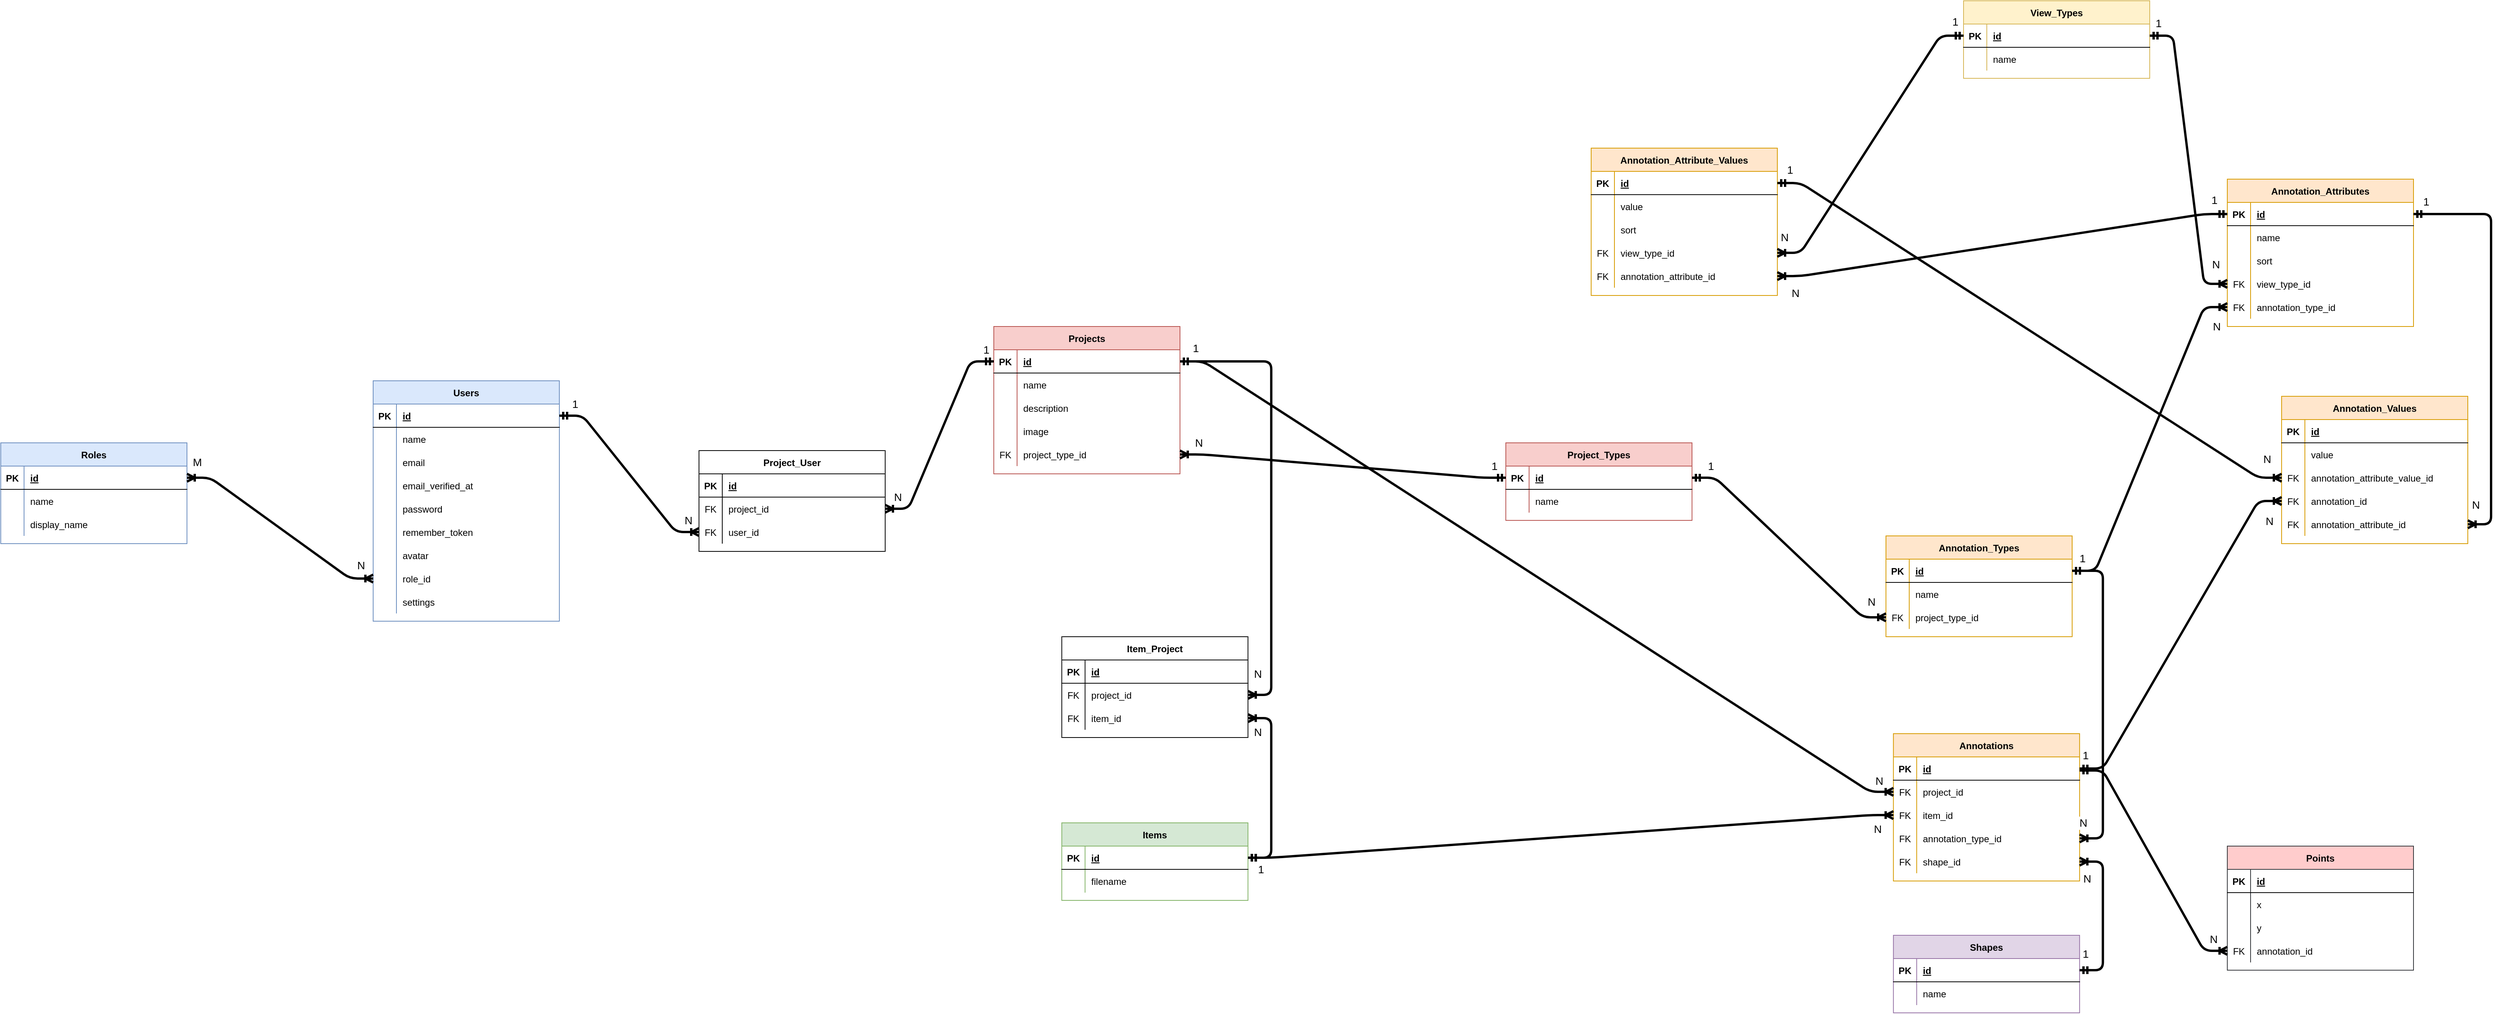 <mxfile version="13.10.4" type="device"><diagram id="R2lEEEUBdFMjLlhIrx00" name="Page-1"><mxGraphModel dx="2272" dy="1863" grid="1" gridSize="10" guides="1" tooltips="1" connect="1" arrows="1" fold="1" page="1" pageScale="1" pageWidth="850" pageHeight="1100" math="0" shadow="0" extFonts="Permanent Marker^https://fonts.googleapis.com/css?family=Permanent+Marker"><root><mxCell id="0"/><mxCell id="1" parent="0"/><mxCell id="z7PTexF1BR7lgpdGiRUZ-1" value="Users" style="shape=table;startSize=30;container=1;collapsible=1;childLayout=tableLayout;fixedRows=1;rowLines=0;fontStyle=1;align=center;resizeLast=1;fillColor=#dae8fc;strokeColor=#6c8ebf;" parent="1" vertex="1"><mxGeometry x="-250" y="290" width="240" height="310" as="geometry"/></mxCell><mxCell id="z7PTexF1BR7lgpdGiRUZ-2" value="" style="shape=partialRectangle;collapsible=0;dropTarget=0;pointerEvents=0;fillColor=none;top=0;left=0;bottom=1;right=0;points=[[0,0.5],[1,0.5]];portConstraint=eastwest;" parent="z7PTexF1BR7lgpdGiRUZ-1" vertex="1"><mxGeometry y="30" width="240" height="30" as="geometry"/></mxCell><mxCell id="z7PTexF1BR7lgpdGiRUZ-3" value="PK" style="shape=partialRectangle;connectable=0;fillColor=none;top=0;left=0;bottom=0;right=0;fontStyle=1;overflow=hidden;" parent="z7PTexF1BR7lgpdGiRUZ-2" vertex="1"><mxGeometry width="30" height="30" as="geometry"/></mxCell><mxCell id="z7PTexF1BR7lgpdGiRUZ-4" value="id" style="shape=partialRectangle;connectable=0;fillColor=none;top=0;left=0;bottom=0;right=0;align=left;spacingLeft=6;fontStyle=5;overflow=hidden;" parent="z7PTexF1BR7lgpdGiRUZ-2" vertex="1"><mxGeometry x="30" width="210" height="30" as="geometry"/></mxCell><mxCell id="z7PTexF1BR7lgpdGiRUZ-5" value="" style="shape=partialRectangle;collapsible=0;dropTarget=0;pointerEvents=0;fillColor=none;top=0;left=0;bottom=0;right=0;points=[[0,0.5],[1,0.5]];portConstraint=eastwest;" parent="z7PTexF1BR7lgpdGiRUZ-1" vertex="1"><mxGeometry y="60" width="240" height="30" as="geometry"/></mxCell><mxCell id="z7PTexF1BR7lgpdGiRUZ-6" value="" style="shape=partialRectangle;connectable=0;fillColor=none;top=0;left=0;bottom=0;right=0;editable=1;overflow=hidden;" parent="z7PTexF1BR7lgpdGiRUZ-5" vertex="1"><mxGeometry width="30" height="30" as="geometry"/></mxCell><mxCell id="z7PTexF1BR7lgpdGiRUZ-7" value="name" style="shape=partialRectangle;connectable=0;fillColor=none;top=0;left=0;bottom=0;right=0;align=left;spacingLeft=6;overflow=hidden;" parent="z7PTexF1BR7lgpdGiRUZ-5" vertex="1"><mxGeometry x="30" width="210" height="30" as="geometry"/></mxCell><mxCell id="z7PTexF1BR7lgpdGiRUZ-8" value="" style="shape=partialRectangle;collapsible=0;dropTarget=0;pointerEvents=0;fillColor=none;top=0;left=0;bottom=0;right=0;points=[[0,0.5],[1,0.5]];portConstraint=eastwest;" parent="z7PTexF1BR7lgpdGiRUZ-1" vertex="1"><mxGeometry y="90" width="240" height="30" as="geometry"/></mxCell><mxCell id="z7PTexF1BR7lgpdGiRUZ-9" value="" style="shape=partialRectangle;connectable=0;fillColor=none;top=0;left=0;bottom=0;right=0;editable=1;overflow=hidden;" parent="z7PTexF1BR7lgpdGiRUZ-8" vertex="1"><mxGeometry width="30" height="30" as="geometry"/></mxCell><mxCell id="z7PTexF1BR7lgpdGiRUZ-10" value="email" style="shape=partialRectangle;connectable=0;fillColor=none;top=0;left=0;bottom=0;right=0;align=left;spacingLeft=6;overflow=hidden;" parent="z7PTexF1BR7lgpdGiRUZ-8" vertex="1"><mxGeometry x="30" width="210" height="30" as="geometry"/></mxCell><mxCell id="z7PTexF1BR7lgpdGiRUZ-11" value="" style="shape=partialRectangle;collapsible=0;dropTarget=0;pointerEvents=0;fillColor=none;top=0;left=0;bottom=0;right=0;points=[[0,0.5],[1,0.5]];portConstraint=eastwest;" parent="z7PTexF1BR7lgpdGiRUZ-1" vertex="1"><mxGeometry y="120" width="240" height="30" as="geometry"/></mxCell><mxCell id="z7PTexF1BR7lgpdGiRUZ-12" value="" style="shape=partialRectangle;connectable=0;fillColor=none;top=0;left=0;bottom=0;right=0;editable=1;overflow=hidden;" parent="z7PTexF1BR7lgpdGiRUZ-11" vertex="1"><mxGeometry width="30" height="30" as="geometry"/></mxCell><mxCell id="z7PTexF1BR7lgpdGiRUZ-13" value="email_verified_at" style="shape=partialRectangle;connectable=0;fillColor=none;top=0;left=0;bottom=0;right=0;align=left;spacingLeft=6;overflow=hidden;" parent="z7PTexF1BR7lgpdGiRUZ-11" vertex="1"><mxGeometry x="30" width="210" height="30" as="geometry"/></mxCell><mxCell id="z7PTexF1BR7lgpdGiRUZ-15" value="" style="shape=partialRectangle;collapsible=0;dropTarget=0;pointerEvents=0;fillColor=none;top=0;left=0;bottom=0;right=0;points=[[0,0.5],[1,0.5]];portConstraint=eastwest;" parent="z7PTexF1BR7lgpdGiRUZ-1" vertex="1"><mxGeometry y="150" width="240" height="30" as="geometry"/></mxCell><mxCell id="z7PTexF1BR7lgpdGiRUZ-16" value="" style="shape=partialRectangle;connectable=0;fillColor=none;top=0;left=0;bottom=0;right=0;editable=1;overflow=hidden;" parent="z7PTexF1BR7lgpdGiRUZ-15" vertex="1"><mxGeometry width="30" height="30" as="geometry"/></mxCell><mxCell id="z7PTexF1BR7lgpdGiRUZ-17" value="password" style="shape=partialRectangle;connectable=0;fillColor=none;top=0;left=0;bottom=0;right=0;align=left;spacingLeft=6;overflow=hidden;" parent="z7PTexF1BR7lgpdGiRUZ-15" vertex="1"><mxGeometry x="30" width="210" height="30" as="geometry"/></mxCell><mxCell id="z7PTexF1BR7lgpdGiRUZ-18" value="" style="shape=partialRectangle;collapsible=0;dropTarget=0;pointerEvents=0;fillColor=none;top=0;left=0;bottom=0;right=0;points=[[0,0.5],[1,0.5]];portConstraint=eastwest;" parent="z7PTexF1BR7lgpdGiRUZ-1" vertex="1"><mxGeometry y="180" width="240" height="30" as="geometry"/></mxCell><mxCell id="z7PTexF1BR7lgpdGiRUZ-19" value="" style="shape=partialRectangle;connectable=0;fillColor=none;top=0;left=0;bottom=0;right=0;editable=1;overflow=hidden;" parent="z7PTexF1BR7lgpdGiRUZ-18" vertex="1"><mxGeometry width="30" height="30" as="geometry"/></mxCell><mxCell id="z7PTexF1BR7lgpdGiRUZ-20" value="remember_token" style="shape=partialRectangle;connectable=0;fillColor=none;top=0;left=0;bottom=0;right=0;align=left;spacingLeft=6;overflow=hidden;" parent="z7PTexF1BR7lgpdGiRUZ-18" vertex="1"><mxGeometry x="30" width="210" height="30" as="geometry"/></mxCell><mxCell id="z7PTexF1BR7lgpdGiRUZ-24" value="" style="shape=partialRectangle;collapsible=0;dropTarget=0;pointerEvents=0;fillColor=none;top=0;left=0;bottom=0;right=0;points=[[0,0.5],[1,0.5]];portConstraint=eastwest;" parent="z7PTexF1BR7lgpdGiRUZ-1" vertex="1"><mxGeometry y="210" width="240" height="30" as="geometry"/></mxCell><mxCell id="z7PTexF1BR7lgpdGiRUZ-25" value="" style="shape=partialRectangle;connectable=0;fillColor=none;top=0;left=0;bottom=0;right=0;editable=1;overflow=hidden;" parent="z7PTexF1BR7lgpdGiRUZ-24" vertex="1"><mxGeometry width="30" height="30" as="geometry"/></mxCell><mxCell id="z7PTexF1BR7lgpdGiRUZ-26" value="avatar" style="shape=partialRectangle;connectable=0;fillColor=none;top=0;left=0;bottom=0;right=0;align=left;spacingLeft=6;overflow=hidden;" parent="z7PTexF1BR7lgpdGiRUZ-24" vertex="1"><mxGeometry x="30" width="210" height="30" as="geometry"/></mxCell><mxCell id="z7PTexF1BR7lgpdGiRUZ-27" value="" style="shape=partialRectangle;collapsible=0;dropTarget=0;pointerEvents=0;fillColor=none;top=0;left=0;bottom=0;right=0;points=[[0,0.5],[1,0.5]];portConstraint=eastwest;" parent="z7PTexF1BR7lgpdGiRUZ-1" vertex="1"><mxGeometry y="240" width="240" height="30" as="geometry"/></mxCell><mxCell id="z7PTexF1BR7lgpdGiRUZ-28" value="" style="shape=partialRectangle;connectable=0;fillColor=none;top=0;left=0;bottom=0;right=0;editable=1;overflow=hidden;" parent="z7PTexF1BR7lgpdGiRUZ-27" vertex="1"><mxGeometry width="30" height="30" as="geometry"/></mxCell><mxCell id="z7PTexF1BR7lgpdGiRUZ-29" value="role_id" style="shape=partialRectangle;connectable=0;fillColor=none;top=0;left=0;bottom=0;right=0;align=left;spacingLeft=6;overflow=hidden;" parent="z7PTexF1BR7lgpdGiRUZ-27" vertex="1"><mxGeometry x="30" width="210" height="30" as="geometry"/></mxCell><mxCell id="z7PTexF1BR7lgpdGiRUZ-30" value="" style="shape=partialRectangle;collapsible=0;dropTarget=0;pointerEvents=0;fillColor=none;top=0;left=0;bottom=0;right=0;points=[[0,0.5],[1,0.5]];portConstraint=eastwest;" parent="z7PTexF1BR7lgpdGiRUZ-1" vertex="1"><mxGeometry y="270" width="240" height="30" as="geometry"/></mxCell><mxCell id="z7PTexF1BR7lgpdGiRUZ-31" value="" style="shape=partialRectangle;connectable=0;fillColor=none;top=0;left=0;bottom=0;right=0;editable=1;overflow=hidden;" parent="z7PTexF1BR7lgpdGiRUZ-30" vertex="1"><mxGeometry width="30" height="30" as="geometry"/></mxCell><mxCell id="z7PTexF1BR7lgpdGiRUZ-32" value="settings" style="shape=partialRectangle;connectable=0;fillColor=none;top=0;left=0;bottom=0;right=0;align=left;spacingLeft=6;overflow=hidden;" parent="z7PTexF1BR7lgpdGiRUZ-30" vertex="1"><mxGeometry x="30" width="210" height="30" as="geometry"/></mxCell><mxCell id="z7PTexF1BR7lgpdGiRUZ-39" value="Roles" style="shape=table;startSize=30;container=1;collapsible=1;childLayout=tableLayout;fixedRows=1;rowLines=0;fontStyle=1;align=center;resizeLast=1;fillColor=#dae8fc;strokeColor=#6c8ebf;" parent="1" vertex="1"><mxGeometry x="-730" y="370" width="240" height="130" as="geometry"/></mxCell><mxCell id="z7PTexF1BR7lgpdGiRUZ-40" value="" style="shape=partialRectangle;collapsible=0;dropTarget=0;pointerEvents=0;fillColor=none;top=0;left=0;bottom=1;right=0;points=[[0,0.5],[1,0.5]];portConstraint=eastwest;" parent="z7PTexF1BR7lgpdGiRUZ-39" vertex="1"><mxGeometry y="30" width="240" height="30" as="geometry"/></mxCell><mxCell id="z7PTexF1BR7lgpdGiRUZ-41" value="PK" style="shape=partialRectangle;connectable=0;fillColor=none;top=0;left=0;bottom=0;right=0;fontStyle=1;overflow=hidden;" parent="z7PTexF1BR7lgpdGiRUZ-40" vertex="1"><mxGeometry width="30" height="30" as="geometry"/></mxCell><mxCell id="z7PTexF1BR7lgpdGiRUZ-42" value="id" style="shape=partialRectangle;connectable=0;fillColor=none;top=0;left=0;bottom=0;right=0;align=left;spacingLeft=6;fontStyle=5;overflow=hidden;" parent="z7PTexF1BR7lgpdGiRUZ-40" vertex="1"><mxGeometry x="30" width="210" height="30" as="geometry"/></mxCell><mxCell id="z7PTexF1BR7lgpdGiRUZ-43" value="" style="shape=partialRectangle;collapsible=0;dropTarget=0;pointerEvents=0;fillColor=none;top=0;left=0;bottom=0;right=0;points=[[0,0.5],[1,0.5]];portConstraint=eastwest;" parent="z7PTexF1BR7lgpdGiRUZ-39" vertex="1"><mxGeometry y="60" width="240" height="30" as="geometry"/></mxCell><mxCell id="z7PTexF1BR7lgpdGiRUZ-44" value="" style="shape=partialRectangle;connectable=0;fillColor=none;top=0;left=0;bottom=0;right=0;editable=1;overflow=hidden;" parent="z7PTexF1BR7lgpdGiRUZ-43" vertex="1"><mxGeometry width="30" height="30" as="geometry"/></mxCell><mxCell id="z7PTexF1BR7lgpdGiRUZ-45" value="name" style="shape=partialRectangle;connectable=0;fillColor=none;top=0;left=0;bottom=0;right=0;align=left;spacingLeft=6;overflow=hidden;" parent="z7PTexF1BR7lgpdGiRUZ-43" vertex="1"><mxGeometry x="30" width="210" height="30" as="geometry"/></mxCell><mxCell id="z7PTexF1BR7lgpdGiRUZ-46" value="" style="shape=partialRectangle;collapsible=0;dropTarget=0;pointerEvents=0;fillColor=none;top=0;left=0;bottom=0;right=0;points=[[0,0.5],[1,0.5]];portConstraint=eastwest;" parent="z7PTexF1BR7lgpdGiRUZ-39" vertex="1"><mxGeometry y="90" width="240" height="30" as="geometry"/></mxCell><mxCell id="z7PTexF1BR7lgpdGiRUZ-47" value="" style="shape=partialRectangle;connectable=0;fillColor=none;top=0;left=0;bottom=0;right=0;editable=1;overflow=hidden;" parent="z7PTexF1BR7lgpdGiRUZ-46" vertex="1"><mxGeometry width="30" height="30" as="geometry"/></mxCell><mxCell id="z7PTexF1BR7lgpdGiRUZ-48" value="display_name" style="shape=partialRectangle;connectable=0;fillColor=none;top=0;left=0;bottom=0;right=0;align=left;spacingLeft=6;overflow=hidden;" parent="z7PTexF1BR7lgpdGiRUZ-46" vertex="1"><mxGeometry x="30" width="210" height="30" as="geometry"/></mxCell><mxCell id="z7PTexF1BR7lgpdGiRUZ-67" value="Projects" style="shape=table;startSize=30;container=1;collapsible=1;childLayout=tableLayout;fixedRows=1;rowLines=0;fontStyle=1;align=center;resizeLast=1;fillColor=#f8cecc;strokeColor=#b85450;" parent="1" vertex="1"><mxGeometry x="550" y="220" width="240" height="190" as="geometry"/></mxCell><mxCell id="z7PTexF1BR7lgpdGiRUZ-68" value="" style="shape=partialRectangle;collapsible=0;dropTarget=0;pointerEvents=0;fillColor=none;top=0;left=0;bottom=1;right=0;points=[[0,0.5],[1,0.5]];portConstraint=eastwest;" parent="z7PTexF1BR7lgpdGiRUZ-67" vertex="1"><mxGeometry y="30" width="240" height="30" as="geometry"/></mxCell><mxCell id="z7PTexF1BR7lgpdGiRUZ-69" value="PK" style="shape=partialRectangle;connectable=0;fillColor=none;top=0;left=0;bottom=0;right=0;fontStyle=1;overflow=hidden;" parent="z7PTexF1BR7lgpdGiRUZ-68" vertex="1"><mxGeometry width="30" height="30" as="geometry"/></mxCell><mxCell id="z7PTexF1BR7lgpdGiRUZ-70" value="id" style="shape=partialRectangle;connectable=0;fillColor=none;top=0;left=0;bottom=0;right=0;align=left;spacingLeft=6;fontStyle=5;overflow=hidden;" parent="z7PTexF1BR7lgpdGiRUZ-68" vertex="1"><mxGeometry x="30" width="210" height="30" as="geometry"/></mxCell><mxCell id="z7PTexF1BR7lgpdGiRUZ-71" value="" style="shape=partialRectangle;collapsible=0;dropTarget=0;pointerEvents=0;fillColor=none;top=0;left=0;bottom=0;right=0;points=[[0,0.5],[1,0.5]];portConstraint=eastwest;" parent="z7PTexF1BR7lgpdGiRUZ-67" vertex="1"><mxGeometry y="60" width="240" height="30" as="geometry"/></mxCell><mxCell id="z7PTexF1BR7lgpdGiRUZ-72" value="" style="shape=partialRectangle;connectable=0;fillColor=none;top=0;left=0;bottom=0;right=0;editable=1;overflow=hidden;" parent="z7PTexF1BR7lgpdGiRUZ-71" vertex="1"><mxGeometry width="30" height="30" as="geometry"/></mxCell><mxCell id="z7PTexF1BR7lgpdGiRUZ-73" value="name" style="shape=partialRectangle;connectable=0;fillColor=none;top=0;left=0;bottom=0;right=0;align=left;spacingLeft=6;overflow=hidden;" parent="z7PTexF1BR7lgpdGiRUZ-71" vertex="1"><mxGeometry x="30" width="210" height="30" as="geometry"/></mxCell><mxCell id="z7PTexF1BR7lgpdGiRUZ-74" value="" style="shape=partialRectangle;collapsible=0;dropTarget=0;pointerEvents=0;fillColor=none;top=0;left=0;bottom=0;right=0;points=[[0,0.5],[1,0.5]];portConstraint=eastwest;" parent="z7PTexF1BR7lgpdGiRUZ-67" vertex="1"><mxGeometry y="90" width="240" height="30" as="geometry"/></mxCell><mxCell id="z7PTexF1BR7lgpdGiRUZ-75" value="" style="shape=partialRectangle;connectable=0;fillColor=none;top=0;left=0;bottom=0;right=0;editable=1;overflow=hidden;" parent="z7PTexF1BR7lgpdGiRUZ-74" vertex="1"><mxGeometry width="30" height="30" as="geometry"/></mxCell><mxCell id="z7PTexF1BR7lgpdGiRUZ-76" value="description" style="shape=partialRectangle;connectable=0;fillColor=none;top=0;left=0;bottom=0;right=0;align=left;spacingLeft=6;overflow=hidden;" parent="z7PTexF1BR7lgpdGiRUZ-74" vertex="1"><mxGeometry x="30" width="210" height="30" as="geometry"/></mxCell><mxCell id="z7PTexF1BR7lgpdGiRUZ-77" value="" style="shape=partialRectangle;collapsible=0;dropTarget=0;pointerEvents=0;fillColor=none;top=0;left=0;bottom=0;right=0;points=[[0,0.5],[1,0.5]];portConstraint=eastwest;" parent="z7PTexF1BR7lgpdGiRUZ-67" vertex="1"><mxGeometry y="120" width="240" height="30" as="geometry"/></mxCell><mxCell id="z7PTexF1BR7lgpdGiRUZ-78" value="" style="shape=partialRectangle;connectable=0;fillColor=none;top=0;left=0;bottom=0;right=0;editable=1;overflow=hidden;" parent="z7PTexF1BR7lgpdGiRUZ-77" vertex="1"><mxGeometry width="30" height="30" as="geometry"/></mxCell><mxCell id="z7PTexF1BR7lgpdGiRUZ-79" value="image" style="shape=partialRectangle;connectable=0;fillColor=none;top=0;left=0;bottom=0;right=0;align=left;spacingLeft=6;overflow=hidden;" parent="z7PTexF1BR7lgpdGiRUZ-77" vertex="1"><mxGeometry x="30" width="210" height="30" as="geometry"/></mxCell><mxCell id="z7PTexF1BR7lgpdGiRUZ-83" value="" style="shape=partialRectangle;collapsible=0;dropTarget=0;pointerEvents=0;fillColor=none;top=0;left=0;bottom=0;right=0;points=[[0,0.5],[1,0.5]];portConstraint=eastwest;" parent="z7PTexF1BR7lgpdGiRUZ-67" vertex="1"><mxGeometry y="150" width="240" height="30" as="geometry"/></mxCell><mxCell id="z7PTexF1BR7lgpdGiRUZ-84" value="FK" style="shape=partialRectangle;connectable=0;fillColor=none;top=0;left=0;bottom=0;right=0;editable=1;overflow=hidden;" parent="z7PTexF1BR7lgpdGiRUZ-83" vertex="1"><mxGeometry width="30" height="30" as="geometry"/></mxCell><mxCell id="z7PTexF1BR7lgpdGiRUZ-85" value="project_type_id" style="shape=partialRectangle;connectable=0;fillColor=none;top=0;left=0;bottom=0;right=0;align=left;spacingLeft=6;overflow=hidden;" parent="z7PTexF1BR7lgpdGiRUZ-83" vertex="1"><mxGeometry x="30" width="210" height="30" as="geometry"/></mxCell><mxCell id="z7PTexF1BR7lgpdGiRUZ-95" value="Project_Types" style="shape=table;startSize=30;container=1;collapsible=1;childLayout=tableLayout;fixedRows=1;rowLines=0;fontStyle=1;align=center;resizeLast=1;fillColor=#f8cecc;strokeColor=#b85450;" parent="1" vertex="1"><mxGeometry x="1210" y="370" width="240" height="100" as="geometry"/></mxCell><mxCell id="z7PTexF1BR7lgpdGiRUZ-96" value="" style="shape=partialRectangle;collapsible=0;dropTarget=0;pointerEvents=0;fillColor=none;top=0;left=0;bottom=1;right=0;points=[[0,0.5],[1,0.5]];portConstraint=eastwest;" parent="z7PTexF1BR7lgpdGiRUZ-95" vertex="1"><mxGeometry y="30" width="240" height="30" as="geometry"/></mxCell><mxCell id="z7PTexF1BR7lgpdGiRUZ-97" value="PK" style="shape=partialRectangle;connectable=0;fillColor=none;top=0;left=0;bottom=0;right=0;fontStyle=1;overflow=hidden;" parent="z7PTexF1BR7lgpdGiRUZ-96" vertex="1"><mxGeometry width="30" height="30" as="geometry"/></mxCell><mxCell id="z7PTexF1BR7lgpdGiRUZ-98" value="id" style="shape=partialRectangle;connectable=0;fillColor=none;top=0;left=0;bottom=0;right=0;align=left;spacingLeft=6;fontStyle=5;overflow=hidden;" parent="z7PTexF1BR7lgpdGiRUZ-96" vertex="1"><mxGeometry x="30" width="210" height="30" as="geometry"/></mxCell><mxCell id="z7PTexF1BR7lgpdGiRUZ-99" value="" style="shape=partialRectangle;collapsible=0;dropTarget=0;pointerEvents=0;fillColor=none;top=0;left=0;bottom=0;right=0;points=[[0,0.5],[1,0.5]];portConstraint=eastwest;" parent="z7PTexF1BR7lgpdGiRUZ-95" vertex="1"><mxGeometry y="60" width="240" height="30" as="geometry"/></mxCell><mxCell id="z7PTexF1BR7lgpdGiRUZ-100" value="" style="shape=partialRectangle;connectable=0;fillColor=none;top=0;left=0;bottom=0;right=0;editable=1;overflow=hidden;" parent="z7PTexF1BR7lgpdGiRUZ-99" vertex="1"><mxGeometry width="30" height="30" as="geometry"/></mxCell><mxCell id="z7PTexF1BR7lgpdGiRUZ-101" value="name" style="shape=partialRectangle;connectable=0;fillColor=none;top=0;left=0;bottom=0;right=0;align=left;spacingLeft=6;overflow=hidden;" parent="z7PTexF1BR7lgpdGiRUZ-99" vertex="1"><mxGeometry x="30" width="210" height="30" as="geometry"/></mxCell><mxCell id="z7PTexF1BR7lgpdGiRUZ-114" value="Project_User" style="shape=table;startSize=30;container=1;collapsible=1;childLayout=tableLayout;fixedRows=1;rowLines=0;fontStyle=1;align=center;resizeLast=1;" parent="1" vertex="1"><mxGeometry x="170" y="380" width="240" height="130" as="geometry"/></mxCell><mxCell id="z7PTexF1BR7lgpdGiRUZ-115" value="" style="shape=partialRectangle;collapsible=0;dropTarget=0;pointerEvents=0;fillColor=none;top=0;left=0;bottom=1;right=0;points=[[0,0.5],[1,0.5]];portConstraint=eastwest;" parent="z7PTexF1BR7lgpdGiRUZ-114" vertex="1"><mxGeometry y="30" width="240" height="30" as="geometry"/></mxCell><mxCell id="z7PTexF1BR7lgpdGiRUZ-116" value="PK" style="shape=partialRectangle;connectable=0;fillColor=none;top=0;left=0;bottom=0;right=0;fontStyle=1;overflow=hidden;" parent="z7PTexF1BR7lgpdGiRUZ-115" vertex="1"><mxGeometry width="30" height="30" as="geometry"/></mxCell><mxCell id="z7PTexF1BR7lgpdGiRUZ-117" value="id" style="shape=partialRectangle;connectable=0;fillColor=none;top=0;left=0;bottom=0;right=0;align=left;spacingLeft=6;fontStyle=5;overflow=hidden;" parent="z7PTexF1BR7lgpdGiRUZ-115" vertex="1"><mxGeometry x="30" width="210" height="30" as="geometry"/></mxCell><mxCell id="z7PTexF1BR7lgpdGiRUZ-118" value="" style="shape=partialRectangle;collapsible=0;dropTarget=0;pointerEvents=0;fillColor=none;top=0;left=0;bottom=0;right=0;points=[[0,0.5],[1,0.5]];portConstraint=eastwest;" parent="z7PTexF1BR7lgpdGiRUZ-114" vertex="1"><mxGeometry y="60" width="240" height="30" as="geometry"/></mxCell><mxCell id="z7PTexF1BR7lgpdGiRUZ-119" value="FK" style="shape=partialRectangle;connectable=0;fillColor=none;top=0;left=0;bottom=0;right=0;editable=1;overflow=hidden;" parent="z7PTexF1BR7lgpdGiRUZ-118" vertex="1"><mxGeometry width="30" height="30" as="geometry"/></mxCell><mxCell id="z7PTexF1BR7lgpdGiRUZ-120" value="project_id" style="shape=partialRectangle;connectable=0;fillColor=none;top=0;left=0;bottom=0;right=0;align=left;spacingLeft=6;overflow=hidden;" parent="z7PTexF1BR7lgpdGiRUZ-118" vertex="1"><mxGeometry x="30" width="210" height="30" as="geometry"/></mxCell><mxCell id="z7PTexF1BR7lgpdGiRUZ-121" value="" style="shape=partialRectangle;collapsible=0;dropTarget=0;pointerEvents=0;fillColor=none;top=0;left=0;bottom=0;right=0;points=[[0,0.5],[1,0.5]];portConstraint=eastwest;" parent="z7PTexF1BR7lgpdGiRUZ-114" vertex="1"><mxGeometry y="90" width="240" height="30" as="geometry"/></mxCell><mxCell id="z7PTexF1BR7lgpdGiRUZ-122" value="FK" style="shape=partialRectangle;connectable=0;fillColor=none;top=0;left=0;bottom=0;right=0;editable=1;overflow=hidden;" parent="z7PTexF1BR7lgpdGiRUZ-121" vertex="1"><mxGeometry width="30" height="30" as="geometry"/></mxCell><mxCell id="z7PTexF1BR7lgpdGiRUZ-123" value="user_id" style="shape=partialRectangle;connectable=0;fillColor=none;top=0;left=0;bottom=0;right=0;align=left;spacingLeft=6;overflow=hidden;" parent="z7PTexF1BR7lgpdGiRUZ-121" vertex="1"><mxGeometry x="30" width="210" height="30" as="geometry"/></mxCell><mxCell id="z7PTexF1BR7lgpdGiRUZ-124" value="Items" style="shape=table;startSize=30;container=1;collapsible=1;childLayout=tableLayout;fixedRows=1;rowLines=0;fontStyle=1;align=center;resizeLast=1;fillColor=#d5e8d4;strokeColor=#82b366;" parent="1" vertex="1"><mxGeometry x="637.65" y="860" width="240" height="100" as="geometry"/></mxCell><mxCell id="z7PTexF1BR7lgpdGiRUZ-125" value="" style="shape=partialRectangle;collapsible=0;dropTarget=0;pointerEvents=0;fillColor=none;top=0;left=0;bottom=1;right=0;points=[[0,0.5],[1,0.5]];portConstraint=eastwest;" parent="z7PTexF1BR7lgpdGiRUZ-124" vertex="1"><mxGeometry y="30" width="240" height="30" as="geometry"/></mxCell><mxCell id="z7PTexF1BR7lgpdGiRUZ-126" value="PK" style="shape=partialRectangle;connectable=0;fillColor=none;top=0;left=0;bottom=0;right=0;fontStyle=1;overflow=hidden;" parent="z7PTexF1BR7lgpdGiRUZ-125" vertex="1"><mxGeometry width="30" height="30" as="geometry"/></mxCell><mxCell id="z7PTexF1BR7lgpdGiRUZ-127" value="id" style="shape=partialRectangle;connectable=0;fillColor=none;top=0;left=0;bottom=0;right=0;align=left;spacingLeft=6;fontStyle=5;overflow=hidden;" parent="z7PTexF1BR7lgpdGiRUZ-125" vertex="1"><mxGeometry x="30" width="210" height="30" as="geometry"/></mxCell><mxCell id="z7PTexF1BR7lgpdGiRUZ-131" value="" style="shape=partialRectangle;collapsible=0;dropTarget=0;pointerEvents=0;fillColor=none;top=0;left=0;bottom=0;right=0;points=[[0,0.5],[1,0.5]];portConstraint=eastwest;" parent="z7PTexF1BR7lgpdGiRUZ-124" vertex="1"><mxGeometry y="60" width="240" height="30" as="geometry"/></mxCell><mxCell id="z7PTexF1BR7lgpdGiRUZ-132" value="" style="shape=partialRectangle;connectable=0;fillColor=none;top=0;left=0;bottom=0;right=0;editable=1;overflow=hidden;" parent="z7PTexF1BR7lgpdGiRUZ-131" vertex="1"><mxGeometry width="30" height="30" as="geometry"/></mxCell><mxCell id="z7PTexF1BR7lgpdGiRUZ-133" value="filename" style="shape=partialRectangle;connectable=0;fillColor=none;top=0;left=0;bottom=0;right=0;align=left;spacingLeft=6;overflow=hidden;" parent="z7PTexF1BR7lgpdGiRUZ-131" vertex="1"><mxGeometry x="30" width="210" height="30" as="geometry"/></mxCell><mxCell id="z7PTexF1BR7lgpdGiRUZ-143" value="Item_Project" style="shape=table;startSize=30;container=1;collapsible=1;childLayout=tableLayout;fixedRows=1;rowLines=0;fontStyle=1;align=center;resizeLast=1;" parent="1" vertex="1"><mxGeometry x="637.65" y="620" width="240" height="130" as="geometry"/></mxCell><mxCell id="z7PTexF1BR7lgpdGiRUZ-144" value="" style="shape=partialRectangle;collapsible=0;dropTarget=0;pointerEvents=0;fillColor=none;top=0;left=0;bottom=1;right=0;points=[[0,0.5],[1,0.5]];portConstraint=eastwest;" parent="z7PTexF1BR7lgpdGiRUZ-143" vertex="1"><mxGeometry y="30" width="240" height="30" as="geometry"/></mxCell><mxCell id="z7PTexF1BR7lgpdGiRUZ-145" value="PK" style="shape=partialRectangle;connectable=0;fillColor=none;top=0;left=0;bottom=0;right=0;fontStyle=1;overflow=hidden;" parent="z7PTexF1BR7lgpdGiRUZ-144" vertex="1"><mxGeometry width="30" height="30" as="geometry"/></mxCell><mxCell id="z7PTexF1BR7lgpdGiRUZ-146" value="id" style="shape=partialRectangle;connectable=0;fillColor=none;top=0;left=0;bottom=0;right=0;align=left;spacingLeft=6;fontStyle=5;overflow=hidden;" parent="z7PTexF1BR7lgpdGiRUZ-144" vertex="1"><mxGeometry x="30" width="210" height="30" as="geometry"/></mxCell><mxCell id="z7PTexF1BR7lgpdGiRUZ-147" value="" style="shape=partialRectangle;collapsible=0;dropTarget=0;pointerEvents=0;fillColor=none;top=0;left=0;bottom=0;right=0;points=[[0,0.5],[1,0.5]];portConstraint=eastwest;" parent="z7PTexF1BR7lgpdGiRUZ-143" vertex="1"><mxGeometry y="60" width="240" height="30" as="geometry"/></mxCell><mxCell id="z7PTexF1BR7lgpdGiRUZ-148" value="FK" style="shape=partialRectangle;connectable=0;fillColor=none;top=0;left=0;bottom=0;right=0;editable=1;overflow=hidden;" parent="z7PTexF1BR7lgpdGiRUZ-147" vertex="1"><mxGeometry width="30" height="30" as="geometry"/></mxCell><mxCell id="z7PTexF1BR7lgpdGiRUZ-149" value="project_id" style="shape=partialRectangle;connectable=0;fillColor=none;top=0;left=0;bottom=0;right=0;align=left;spacingLeft=6;overflow=hidden;" parent="z7PTexF1BR7lgpdGiRUZ-147" vertex="1"><mxGeometry x="30" width="210" height="30" as="geometry"/></mxCell><mxCell id="z7PTexF1BR7lgpdGiRUZ-150" value="" style="shape=partialRectangle;collapsible=0;dropTarget=0;pointerEvents=0;fillColor=none;top=0;left=0;bottom=0;right=0;points=[[0,0.5],[1,0.5]];portConstraint=eastwest;" parent="z7PTexF1BR7lgpdGiRUZ-143" vertex="1"><mxGeometry y="90" width="240" height="30" as="geometry"/></mxCell><mxCell id="z7PTexF1BR7lgpdGiRUZ-151" value="FK" style="shape=partialRectangle;connectable=0;fillColor=none;top=0;left=0;bottom=0;right=0;editable=1;overflow=hidden;" parent="z7PTexF1BR7lgpdGiRUZ-150" vertex="1"><mxGeometry width="30" height="30" as="geometry"/></mxCell><mxCell id="z7PTexF1BR7lgpdGiRUZ-152" value="item_id" style="shape=partialRectangle;connectable=0;fillColor=none;top=0;left=0;bottom=0;right=0;align=left;spacingLeft=6;overflow=hidden;" parent="z7PTexF1BR7lgpdGiRUZ-150" vertex="1"><mxGeometry x="30" width="210" height="30" as="geometry"/></mxCell><mxCell id="z7PTexF1BR7lgpdGiRUZ-153" value="Annotations" style="shape=table;startSize=30;container=1;collapsible=1;childLayout=tableLayout;fixedRows=1;rowLines=0;fontStyle=1;align=center;resizeLast=1;fillColor=#ffe6cc;strokeColor=#d79b00;" parent="1" vertex="1"><mxGeometry x="1709.61" y="745" width="240" height="190" as="geometry"/></mxCell><mxCell id="z7PTexF1BR7lgpdGiRUZ-154" value="" style="shape=partialRectangle;collapsible=0;dropTarget=0;pointerEvents=0;fillColor=none;top=0;left=0;bottom=1;right=0;points=[[0,0.5],[1,0.5]];portConstraint=eastwest;" parent="z7PTexF1BR7lgpdGiRUZ-153" vertex="1"><mxGeometry y="30" width="240" height="30" as="geometry"/></mxCell><mxCell id="z7PTexF1BR7lgpdGiRUZ-155" value="PK" style="shape=partialRectangle;connectable=0;fillColor=none;top=0;left=0;bottom=0;right=0;fontStyle=1;overflow=hidden;" parent="z7PTexF1BR7lgpdGiRUZ-154" vertex="1"><mxGeometry width="30" height="30" as="geometry"/></mxCell><mxCell id="z7PTexF1BR7lgpdGiRUZ-156" value="id" style="shape=partialRectangle;connectable=0;fillColor=none;top=0;left=0;bottom=0;right=0;align=left;spacingLeft=6;fontStyle=5;overflow=hidden;" parent="z7PTexF1BR7lgpdGiRUZ-154" vertex="1"><mxGeometry x="30" width="210" height="30" as="geometry"/></mxCell><mxCell id="z7PTexF1BR7lgpdGiRUZ-166" value="" style="shape=partialRectangle;collapsible=0;dropTarget=0;pointerEvents=0;fillColor=none;top=0;left=0;bottom=0;right=0;points=[[0,0.5],[1,0.5]];portConstraint=eastwest;" parent="z7PTexF1BR7lgpdGiRUZ-153" vertex="1"><mxGeometry y="60" width="240" height="30" as="geometry"/></mxCell><mxCell id="z7PTexF1BR7lgpdGiRUZ-167" value="FK" style="shape=partialRectangle;connectable=0;fillColor=none;top=0;left=0;bottom=0;right=0;editable=1;overflow=hidden;" parent="z7PTexF1BR7lgpdGiRUZ-166" vertex="1"><mxGeometry width="30" height="30" as="geometry"/></mxCell><mxCell id="z7PTexF1BR7lgpdGiRUZ-168" value="project_id" style="shape=partialRectangle;connectable=0;fillColor=none;top=0;left=0;bottom=0;right=0;align=left;spacingLeft=6;overflow=hidden;" parent="z7PTexF1BR7lgpdGiRUZ-166" vertex="1"><mxGeometry x="30" width="210" height="30" as="geometry"/></mxCell><mxCell id="z7PTexF1BR7lgpdGiRUZ-157" value="" style="shape=partialRectangle;collapsible=0;dropTarget=0;pointerEvents=0;fillColor=none;top=0;left=0;bottom=0;right=0;points=[[0,0.5],[1,0.5]];portConstraint=eastwest;" parent="z7PTexF1BR7lgpdGiRUZ-153" vertex="1"><mxGeometry y="90" width="240" height="30" as="geometry"/></mxCell><mxCell id="z7PTexF1BR7lgpdGiRUZ-158" value="FK" style="shape=partialRectangle;connectable=0;fillColor=none;top=0;left=0;bottom=0;right=0;editable=1;overflow=hidden;" parent="z7PTexF1BR7lgpdGiRUZ-157" vertex="1"><mxGeometry width="30" height="30" as="geometry"/></mxCell><mxCell id="z7PTexF1BR7lgpdGiRUZ-159" value="item_id" style="shape=partialRectangle;connectable=0;fillColor=none;top=0;left=0;bottom=0;right=0;align=left;spacingLeft=6;overflow=hidden;" parent="z7PTexF1BR7lgpdGiRUZ-157" vertex="1"><mxGeometry x="30" width="210" height="30" as="geometry"/></mxCell><mxCell id="z7PTexF1BR7lgpdGiRUZ-163" value="" style="shape=partialRectangle;collapsible=0;dropTarget=0;pointerEvents=0;fillColor=none;top=0;left=0;bottom=0;right=0;points=[[0,0.5],[1,0.5]];portConstraint=eastwest;" parent="z7PTexF1BR7lgpdGiRUZ-153" vertex="1"><mxGeometry y="120" width="240" height="30" as="geometry"/></mxCell><mxCell id="z7PTexF1BR7lgpdGiRUZ-164" value="FK" style="shape=partialRectangle;connectable=0;fillColor=none;top=0;left=0;bottom=0;right=0;editable=1;overflow=hidden;" parent="z7PTexF1BR7lgpdGiRUZ-163" vertex="1"><mxGeometry width="30" height="30" as="geometry"/></mxCell><mxCell id="z7PTexF1BR7lgpdGiRUZ-165" value="annotation_type_id" style="shape=partialRectangle;connectable=0;fillColor=none;top=0;left=0;bottom=0;right=0;align=left;spacingLeft=6;overflow=hidden;" parent="z7PTexF1BR7lgpdGiRUZ-163" vertex="1"><mxGeometry x="30" width="210" height="30" as="geometry"/></mxCell><mxCell id="z7PTexF1BR7lgpdGiRUZ-160" value="" style="shape=partialRectangle;collapsible=0;dropTarget=0;pointerEvents=0;fillColor=none;top=0;left=0;bottom=0;right=0;points=[[0,0.5],[1,0.5]];portConstraint=eastwest;" parent="z7PTexF1BR7lgpdGiRUZ-153" vertex="1"><mxGeometry y="150" width="240" height="30" as="geometry"/></mxCell><mxCell id="z7PTexF1BR7lgpdGiRUZ-161" value="FK" style="shape=partialRectangle;connectable=0;fillColor=none;top=0;left=0;bottom=0;right=0;editable=1;overflow=hidden;" parent="z7PTexF1BR7lgpdGiRUZ-160" vertex="1"><mxGeometry width="30" height="30" as="geometry"/></mxCell><mxCell id="z7PTexF1BR7lgpdGiRUZ-162" value="shape_id" style="shape=partialRectangle;connectable=0;fillColor=none;top=0;left=0;bottom=0;right=0;align=left;spacingLeft=6;overflow=hidden;" parent="z7PTexF1BR7lgpdGiRUZ-160" vertex="1"><mxGeometry x="30" width="210" height="30" as="geometry"/></mxCell><mxCell id="z7PTexF1BR7lgpdGiRUZ-169" value="Annotation_Values" style="shape=table;startSize=30;container=1;collapsible=1;childLayout=tableLayout;fixedRows=1;rowLines=0;fontStyle=1;align=center;resizeLast=1;fillColor=#ffe6cc;strokeColor=#d79b00;" parent="1" vertex="1"><mxGeometry x="2210" y="310" width="240" height="190" as="geometry"/></mxCell><mxCell id="z7PTexF1BR7lgpdGiRUZ-170" value="" style="shape=partialRectangle;collapsible=0;dropTarget=0;pointerEvents=0;fillColor=none;top=0;left=0;bottom=1;right=0;points=[[0,0.5],[1,0.5]];portConstraint=eastwest;" parent="z7PTexF1BR7lgpdGiRUZ-169" vertex="1"><mxGeometry y="30" width="240" height="30" as="geometry"/></mxCell><mxCell id="z7PTexF1BR7lgpdGiRUZ-171" value="PK" style="shape=partialRectangle;connectable=0;fillColor=none;top=0;left=0;bottom=0;right=0;fontStyle=1;overflow=hidden;" parent="z7PTexF1BR7lgpdGiRUZ-170" vertex="1"><mxGeometry width="30" height="30" as="geometry"/></mxCell><mxCell id="z7PTexF1BR7lgpdGiRUZ-172" value="id" style="shape=partialRectangle;connectable=0;fillColor=none;top=0;left=0;bottom=0;right=0;align=left;spacingLeft=6;fontStyle=5;overflow=hidden;" parent="z7PTexF1BR7lgpdGiRUZ-170" vertex="1"><mxGeometry x="30" width="210" height="30" as="geometry"/></mxCell><mxCell id="z7PTexF1BR7lgpdGiRUZ-173" value="" style="shape=partialRectangle;collapsible=0;dropTarget=0;pointerEvents=0;fillColor=none;top=0;left=0;bottom=0;right=0;points=[[0,0.5],[1,0.5]];portConstraint=eastwest;" parent="z7PTexF1BR7lgpdGiRUZ-169" vertex="1"><mxGeometry y="60" width="240" height="30" as="geometry"/></mxCell><mxCell id="z7PTexF1BR7lgpdGiRUZ-174" value="" style="shape=partialRectangle;connectable=0;fillColor=none;top=0;left=0;bottom=0;right=0;editable=1;overflow=hidden;" parent="z7PTexF1BR7lgpdGiRUZ-173" vertex="1"><mxGeometry width="30" height="30" as="geometry"/></mxCell><mxCell id="z7PTexF1BR7lgpdGiRUZ-175" value="value" style="shape=partialRectangle;connectable=0;fillColor=none;top=0;left=0;bottom=0;right=0;align=left;spacingLeft=6;overflow=hidden;" parent="z7PTexF1BR7lgpdGiRUZ-173" vertex="1"><mxGeometry x="30" width="210" height="30" as="geometry"/></mxCell><mxCell id="z7PTexF1BR7lgpdGiRUZ-182" value="" style="shape=partialRectangle;collapsible=0;dropTarget=0;pointerEvents=0;fillColor=none;top=0;left=0;bottom=0;right=0;points=[[0,0.5],[1,0.5]];portConstraint=eastwest;" parent="z7PTexF1BR7lgpdGiRUZ-169" vertex="1"><mxGeometry y="90" width="240" height="30" as="geometry"/></mxCell><mxCell id="z7PTexF1BR7lgpdGiRUZ-183" value="FK" style="shape=partialRectangle;connectable=0;fillColor=none;top=0;left=0;bottom=0;right=0;editable=1;overflow=hidden;" parent="z7PTexF1BR7lgpdGiRUZ-182" vertex="1"><mxGeometry width="30" height="30" as="geometry"/></mxCell><mxCell id="z7PTexF1BR7lgpdGiRUZ-184" value="annotation_attribute_value_id" style="shape=partialRectangle;connectable=0;fillColor=none;top=0;left=0;bottom=0;right=0;align=left;spacingLeft=6;overflow=hidden;" parent="z7PTexF1BR7lgpdGiRUZ-182" vertex="1"><mxGeometry x="30" width="210" height="30" as="geometry"/></mxCell><mxCell id="z7PTexF1BR7lgpdGiRUZ-176" value="" style="shape=partialRectangle;collapsible=0;dropTarget=0;pointerEvents=0;fillColor=none;top=0;left=0;bottom=0;right=0;points=[[0,0.5],[1,0.5]];portConstraint=eastwest;" parent="z7PTexF1BR7lgpdGiRUZ-169" vertex="1"><mxGeometry y="120" width="240" height="30" as="geometry"/></mxCell><mxCell id="z7PTexF1BR7lgpdGiRUZ-177" value="FK" style="shape=partialRectangle;connectable=0;fillColor=none;top=0;left=0;bottom=0;right=0;editable=1;overflow=hidden;" parent="z7PTexF1BR7lgpdGiRUZ-176" vertex="1"><mxGeometry width="30" height="30" as="geometry"/></mxCell><mxCell id="z7PTexF1BR7lgpdGiRUZ-178" value="annotation_id" style="shape=partialRectangle;connectable=0;fillColor=none;top=0;left=0;bottom=0;right=0;align=left;spacingLeft=6;overflow=hidden;" parent="z7PTexF1BR7lgpdGiRUZ-176" vertex="1"><mxGeometry x="30" width="210" height="30" as="geometry"/></mxCell><mxCell id="z7PTexF1BR7lgpdGiRUZ-179" value="" style="shape=partialRectangle;collapsible=0;dropTarget=0;pointerEvents=0;fillColor=none;top=0;left=0;bottom=0;right=0;points=[[0,0.5],[1,0.5]];portConstraint=eastwest;" parent="z7PTexF1BR7lgpdGiRUZ-169" vertex="1"><mxGeometry y="150" width="240" height="30" as="geometry"/></mxCell><mxCell id="z7PTexF1BR7lgpdGiRUZ-180" value="FK" style="shape=partialRectangle;connectable=0;fillColor=none;top=0;left=0;bottom=0;right=0;editable=1;overflow=hidden;" parent="z7PTexF1BR7lgpdGiRUZ-179" vertex="1"><mxGeometry width="30" height="30" as="geometry"/></mxCell><mxCell id="z7PTexF1BR7lgpdGiRUZ-181" value="annotation_attribute_id" style="shape=partialRectangle;connectable=0;fillColor=none;top=0;left=0;bottom=0;right=0;align=left;spacingLeft=6;overflow=hidden;" parent="z7PTexF1BR7lgpdGiRUZ-179" vertex="1"><mxGeometry x="30" width="210" height="30" as="geometry"/></mxCell><mxCell id="z7PTexF1BR7lgpdGiRUZ-185" value="Annotation_Types" style="shape=table;startSize=30;container=1;collapsible=1;childLayout=tableLayout;fixedRows=1;rowLines=0;fontStyle=1;align=center;resizeLast=1;fillColor=#ffe6cc;strokeColor=#d79b00;" parent="1" vertex="1"><mxGeometry x="1700" y="490" width="240" height="130" as="geometry"/></mxCell><mxCell id="z7PTexF1BR7lgpdGiRUZ-186" value="" style="shape=partialRectangle;collapsible=0;dropTarget=0;pointerEvents=0;fillColor=none;top=0;left=0;bottom=1;right=0;points=[[0,0.5],[1,0.5]];portConstraint=eastwest;" parent="z7PTexF1BR7lgpdGiRUZ-185" vertex="1"><mxGeometry y="30" width="240" height="30" as="geometry"/></mxCell><mxCell id="z7PTexF1BR7lgpdGiRUZ-187" value="PK" style="shape=partialRectangle;connectable=0;fillColor=none;top=0;left=0;bottom=0;right=0;fontStyle=1;overflow=hidden;" parent="z7PTexF1BR7lgpdGiRUZ-186" vertex="1"><mxGeometry width="30" height="30" as="geometry"/></mxCell><mxCell id="z7PTexF1BR7lgpdGiRUZ-188" value="id" style="shape=partialRectangle;connectable=0;fillColor=none;top=0;left=0;bottom=0;right=0;align=left;spacingLeft=6;fontStyle=5;overflow=hidden;" parent="z7PTexF1BR7lgpdGiRUZ-186" vertex="1"><mxGeometry x="30" width="210" height="30" as="geometry"/></mxCell><mxCell id="z7PTexF1BR7lgpdGiRUZ-189" value="" style="shape=partialRectangle;collapsible=0;dropTarget=0;pointerEvents=0;fillColor=none;top=0;left=0;bottom=0;right=0;points=[[0,0.5],[1,0.5]];portConstraint=eastwest;" parent="z7PTexF1BR7lgpdGiRUZ-185" vertex="1"><mxGeometry y="60" width="240" height="30" as="geometry"/></mxCell><mxCell id="z7PTexF1BR7lgpdGiRUZ-190" value="" style="shape=partialRectangle;connectable=0;fillColor=none;top=0;left=0;bottom=0;right=0;editable=1;overflow=hidden;" parent="z7PTexF1BR7lgpdGiRUZ-189" vertex="1"><mxGeometry width="30" height="30" as="geometry"/></mxCell><mxCell id="z7PTexF1BR7lgpdGiRUZ-191" value="name" style="shape=partialRectangle;connectable=0;fillColor=none;top=0;left=0;bottom=0;right=0;align=left;spacingLeft=6;overflow=hidden;" parent="z7PTexF1BR7lgpdGiRUZ-189" vertex="1"><mxGeometry x="30" width="210" height="30" as="geometry"/></mxCell><mxCell id="z7PTexF1BR7lgpdGiRUZ-192" value="" style="shape=partialRectangle;collapsible=0;dropTarget=0;pointerEvents=0;fillColor=none;top=0;left=0;bottom=0;right=0;points=[[0,0.5],[1,0.5]];portConstraint=eastwest;" parent="z7PTexF1BR7lgpdGiRUZ-185" vertex="1"><mxGeometry y="90" width="240" height="30" as="geometry"/></mxCell><mxCell id="z7PTexF1BR7lgpdGiRUZ-193" value="FK" style="shape=partialRectangle;connectable=0;fillColor=none;top=0;left=0;bottom=0;right=0;editable=1;overflow=hidden;" parent="z7PTexF1BR7lgpdGiRUZ-192" vertex="1"><mxGeometry width="30" height="30" as="geometry"/></mxCell><mxCell id="z7PTexF1BR7lgpdGiRUZ-194" value="project_type_id" style="shape=partialRectangle;connectable=0;fillColor=none;top=0;left=0;bottom=0;right=0;align=left;spacingLeft=6;overflow=hidden;" parent="z7PTexF1BR7lgpdGiRUZ-192" vertex="1"><mxGeometry x="30" width="210" height="30" as="geometry"/></mxCell><mxCell id="z7PTexF1BR7lgpdGiRUZ-201" value="Annotation_Attributes" style="shape=table;startSize=30;container=1;collapsible=1;childLayout=tableLayout;fixedRows=1;rowLines=0;fontStyle=1;align=center;resizeLast=1;fillColor=#ffe6cc;strokeColor=#d79b00;" parent="1" vertex="1"><mxGeometry x="2140" y="30" width="240" height="190" as="geometry"/></mxCell><mxCell id="z7PTexF1BR7lgpdGiRUZ-202" value="" style="shape=partialRectangle;collapsible=0;dropTarget=0;pointerEvents=0;fillColor=none;top=0;left=0;bottom=1;right=0;points=[[0,0.5],[1,0.5]];portConstraint=eastwest;" parent="z7PTexF1BR7lgpdGiRUZ-201" vertex="1"><mxGeometry y="30" width="240" height="30" as="geometry"/></mxCell><mxCell id="z7PTexF1BR7lgpdGiRUZ-203" value="PK" style="shape=partialRectangle;connectable=0;fillColor=none;top=0;left=0;bottom=0;right=0;fontStyle=1;overflow=hidden;" parent="z7PTexF1BR7lgpdGiRUZ-202" vertex="1"><mxGeometry width="30" height="30" as="geometry"/></mxCell><mxCell id="z7PTexF1BR7lgpdGiRUZ-204" value="id" style="shape=partialRectangle;connectable=0;fillColor=none;top=0;left=0;bottom=0;right=0;align=left;spacingLeft=6;fontStyle=5;overflow=hidden;" parent="z7PTexF1BR7lgpdGiRUZ-202" vertex="1"><mxGeometry x="30" width="210" height="30" as="geometry"/></mxCell><mxCell id="z7PTexF1BR7lgpdGiRUZ-205" value="" style="shape=partialRectangle;collapsible=0;dropTarget=0;pointerEvents=0;fillColor=none;top=0;left=0;bottom=0;right=0;points=[[0,0.5],[1,0.5]];portConstraint=eastwest;" parent="z7PTexF1BR7lgpdGiRUZ-201" vertex="1"><mxGeometry y="60" width="240" height="30" as="geometry"/></mxCell><mxCell id="z7PTexF1BR7lgpdGiRUZ-206" value="" style="shape=partialRectangle;connectable=0;fillColor=none;top=0;left=0;bottom=0;right=0;editable=1;overflow=hidden;" parent="z7PTexF1BR7lgpdGiRUZ-205" vertex="1"><mxGeometry width="30" height="30" as="geometry"/></mxCell><mxCell id="z7PTexF1BR7lgpdGiRUZ-207" value="name" style="shape=partialRectangle;connectable=0;fillColor=none;top=0;left=0;bottom=0;right=0;align=left;spacingLeft=6;overflow=hidden;" parent="z7PTexF1BR7lgpdGiRUZ-205" vertex="1"><mxGeometry x="30" width="210" height="30" as="geometry"/></mxCell><mxCell id="z7PTexF1BR7lgpdGiRUZ-208" value="" style="shape=partialRectangle;collapsible=0;dropTarget=0;pointerEvents=0;fillColor=none;top=0;left=0;bottom=0;right=0;points=[[0,0.5],[1,0.5]];portConstraint=eastwest;" parent="z7PTexF1BR7lgpdGiRUZ-201" vertex="1"><mxGeometry y="90" width="240" height="30" as="geometry"/></mxCell><mxCell id="z7PTexF1BR7lgpdGiRUZ-209" value="" style="shape=partialRectangle;connectable=0;fillColor=none;top=0;left=0;bottom=0;right=0;editable=1;overflow=hidden;" parent="z7PTexF1BR7lgpdGiRUZ-208" vertex="1"><mxGeometry width="30" height="30" as="geometry"/></mxCell><mxCell id="z7PTexF1BR7lgpdGiRUZ-210" value="sort" style="shape=partialRectangle;connectable=0;fillColor=none;top=0;left=0;bottom=0;right=0;align=left;spacingLeft=6;overflow=hidden;" parent="z7PTexF1BR7lgpdGiRUZ-208" vertex="1"><mxGeometry x="30" width="210" height="30" as="geometry"/></mxCell><mxCell id="z7PTexF1BR7lgpdGiRUZ-214" value="" style="shape=partialRectangle;collapsible=0;dropTarget=0;pointerEvents=0;fillColor=none;top=0;left=0;bottom=0;right=0;points=[[0,0.5],[1,0.5]];portConstraint=eastwest;" parent="z7PTexF1BR7lgpdGiRUZ-201" vertex="1"><mxGeometry y="120" width="240" height="30" as="geometry"/></mxCell><mxCell id="z7PTexF1BR7lgpdGiRUZ-215" value="FK" style="shape=partialRectangle;connectable=0;fillColor=none;top=0;left=0;bottom=0;right=0;editable=1;overflow=hidden;" parent="z7PTexF1BR7lgpdGiRUZ-214" vertex="1"><mxGeometry width="30" height="30" as="geometry"/></mxCell><mxCell id="z7PTexF1BR7lgpdGiRUZ-216" value="view_type_id" style="shape=partialRectangle;connectable=0;fillColor=none;top=0;left=0;bottom=0;right=0;align=left;spacingLeft=6;overflow=hidden;" parent="z7PTexF1BR7lgpdGiRUZ-214" vertex="1"><mxGeometry x="30" width="210" height="30" as="geometry"/></mxCell><mxCell id="z7PTexF1BR7lgpdGiRUZ-211" value="" style="shape=partialRectangle;collapsible=0;dropTarget=0;pointerEvents=0;fillColor=none;top=0;left=0;bottom=0;right=0;points=[[0,0.5],[1,0.5]];portConstraint=eastwest;" parent="z7PTexF1BR7lgpdGiRUZ-201" vertex="1"><mxGeometry y="150" width="240" height="30" as="geometry"/></mxCell><mxCell id="z7PTexF1BR7lgpdGiRUZ-212" value="FK" style="shape=partialRectangle;connectable=0;fillColor=none;top=0;left=0;bottom=0;right=0;editable=1;overflow=hidden;" parent="z7PTexF1BR7lgpdGiRUZ-211" vertex="1"><mxGeometry width="30" height="30" as="geometry"/></mxCell><mxCell id="z7PTexF1BR7lgpdGiRUZ-213" value="annotation_type_id" style="shape=partialRectangle;connectable=0;fillColor=none;top=0;left=0;bottom=0;right=0;align=left;spacingLeft=6;overflow=hidden;" parent="z7PTexF1BR7lgpdGiRUZ-211" vertex="1"><mxGeometry x="30" width="210" height="30" as="geometry"/></mxCell><mxCell id="z7PTexF1BR7lgpdGiRUZ-217" value="Annotation_Attribute_Values" style="shape=table;startSize=30;container=1;collapsible=1;childLayout=tableLayout;fixedRows=1;rowLines=0;fontStyle=1;align=center;resizeLast=1;fillColor=#ffe6cc;strokeColor=#d79b00;" parent="1" vertex="1"><mxGeometry x="1320" y="-10" width="240" height="190" as="geometry"/></mxCell><mxCell id="z7PTexF1BR7lgpdGiRUZ-218" value="" style="shape=partialRectangle;collapsible=0;dropTarget=0;pointerEvents=0;fillColor=none;top=0;left=0;bottom=1;right=0;points=[[0,0.5],[1,0.5]];portConstraint=eastwest;" parent="z7PTexF1BR7lgpdGiRUZ-217" vertex="1"><mxGeometry y="30" width="240" height="30" as="geometry"/></mxCell><mxCell id="z7PTexF1BR7lgpdGiRUZ-219" value="PK" style="shape=partialRectangle;connectable=0;fillColor=none;top=0;left=0;bottom=0;right=0;fontStyle=1;overflow=hidden;" parent="z7PTexF1BR7lgpdGiRUZ-218" vertex="1"><mxGeometry width="30" height="30" as="geometry"/></mxCell><mxCell id="z7PTexF1BR7lgpdGiRUZ-220" value="id" style="shape=partialRectangle;connectable=0;fillColor=none;top=0;left=0;bottom=0;right=0;align=left;spacingLeft=6;fontStyle=5;overflow=hidden;" parent="z7PTexF1BR7lgpdGiRUZ-218" vertex="1"><mxGeometry x="30" width="210" height="30" as="geometry"/></mxCell><mxCell id="z7PTexF1BR7lgpdGiRUZ-221" value="" style="shape=partialRectangle;collapsible=0;dropTarget=0;pointerEvents=0;fillColor=none;top=0;left=0;bottom=0;right=0;points=[[0,0.5],[1,0.5]];portConstraint=eastwest;" parent="z7PTexF1BR7lgpdGiRUZ-217" vertex="1"><mxGeometry y="60" width="240" height="30" as="geometry"/></mxCell><mxCell id="z7PTexF1BR7lgpdGiRUZ-222" value="" style="shape=partialRectangle;connectable=0;fillColor=none;top=0;left=0;bottom=0;right=0;editable=1;overflow=hidden;" parent="z7PTexF1BR7lgpdGiRUZ-221" vertex="1"><mxGeometry width="30" height="30" as="geometry"/></mxCell><mxCell id="z7PTexF1BR7lgpdGiRUZ-223" value="value" style="shape=partialRectangle;connectable=0;fillColor=none;top=0;left=0;bottom=0;right=0;align=left;spacingLeft=6;overflow=hidden;" parent="z7PTexF1BR7lgpdGiRUZ-221" vertex="1"><mxGeometry x="30" width="210" height="30" as="geometry"/></mxCell><mxCell id="z7PTexF1BR7lgpdGiRUZ-224" value="" style="shape=partialRectangle;collapsible=0;dropTarget=0;pointerEvents=0;fillColor=none;top=0;left=0;bottom=0;right=0;points=[[0,0.5],[1,0.5]];portConstraint=eastwest;" parent="z7PTexF1BR7lgpdGiRUZ-217" vertex="1"><mxGeometry y="90" width="240" height="30" as="geometry"/></mxCell><mxCell id="z7PTexF1BR7lgpdGiRUZ-225" value="" style="shape=partialRectangle;connectable=0;fillColor=none;top=0;left=0;bottom=0;right=0;editable=1;overflow=hidden;" parent="z7PTexF1BR7lgpdGiRUZ-224" vertex="1"><mxGeometry width="30" height="30" as="geometry"/></mxCell><mxCell id="z7PTexF1BR7lgpdGiRUZ-226" value="sort" style="shape=partialRectangle;connectable=0;fillColor=none;top=0;left=0;bottom=0;right=0;align=left;spacingLeft=6;overflow=hidden;" parent="z7PTexF1BR7lgpdGiRUZ-224" vertex="1"><mxGeometry x="30" width="210" height="30" as="geometry"/></mxCell><mxCell id="z7PTexF1BR7lgpdGiRUZ-227" value="" style="shape=partialRectangle;collapsible=0;dropTarget=0;pointerEvents=0;fillColor=none;top=0;left=0;bottom=0;right=0;points=[[0,0.5],[1,0.5]];portConstraint=eastwest;" parent="z7PTexF1BR7lgpdGiRUZ-217" vertex="1"><mxGeometry y="120" width="240" height="30" as="geometry"/></mxCell><mxCell id="z7PTexF1BR7lgpdGiRUZ-228" value="FK" style="shape=partialRectangle;connectable=0;fillColor=none;top=0;left=0;bottom=0;right=0;editable=1;overflow=hidden;" parent="z7PTexF1BR7lgpdGiRUZ-227" vertex="1"><mxGeometry width="30" height="30" as="geometry"/></mxCell><mxCell id="z7PTexF1BR7lgpdGiRUZ-229" value="view_type_id" style="shape=partialRectangle;connectable=0;fillColor=none;top=0;left=0;bottom=0;right=0;align=left;spacingLeft=6;overflow=hidden;" parent="z7PTexF1BR7lgpdGiRUZ-227" vertex="1"><mxGeometry x="30" width="210" height="30" as="geometry"/></mxCell><mxCell id="z7PTexF1BR7lgpdGiRUZ-230" value="" style="shape=partialRectangle;collapsible=0;dropTarget=0;pointerEvents=0;fillColor=none;top=0;left=0;bottom=0;right=0;points=[[0,0.5],[1,0.5]];portConstraint=eastwest;" parent="z7PTexF1BR7lgpdGiRUZ-217" vertex="1"><mxGeometry y="150" width="240" height="30" as="geometry"/></mxCell><mxCell id="z7PTexF1BR7lgpdGiRUZ-231" value="FK" style="shape=partialRectangle;connectable=0;fillColor=none;top=0;left=0;bottom=0;right=0;editable=1;overflow=hidden;" parent="z7PTexF1BR7lgpdGiRUZ-230" vertex="1"><mxGeometry width="30" height="30" as="geometry"/></mxCell><mxCell id="z7PTexF1BR7lgpdGiRUZ-232" value="annotation_attribute_id" style="shape=partialRectangle;connectable=0;fillColor=none;top=0;left=0;bottom=0;right=0;align=left;spacingLeft=6;overflow=hidden;" parent="z7PTexF1BR7lgpdGiRUZ-230" vertex="1"><mxGeometry x="30" width="210" height="30" as="geometry"/></mxCell><mxCell id="z7PTexF1BR7lgpdGiRUZ-233" value="View_Types" style="shape=table;startSize=30;container=1;collapsible=1;childLayout=tableLayout;fixedRows=1;rowLines=0;fontStyle=1;align=center;resizeLast=1;fillColor=#fff2cc;strokeColor=#d6b656;" parent="1" vertex="1"><mxGeometry x="1800" y="-200" width="240" height="100" as="geometry"/></mxCell><mxCell id="z7PTexF1BR7lgpdGiRUZ-234" value="" style="shape=partialRectangle;collapsible=0;dropTarget=0;pointerEvents=0;fillColor=none;top=0;left=0;bottom=1;right=0;points=[[0,0.5],[1,0.5]];portConstraint=eastwest;" parent="z7PTexF1BR7lgpdGiRUZ-233" vertex="1"><mxGeometry y="30" width="240" height="30" as="geometry"/></mxCell><mxCell id="z7PTexF1BR7lgpdGiRUZ-235" value="PK" style="shape=partialRectangle;connectable=0;fillColor=none;top=0;left=0;bottom=0;right=0;fontStyle=1;overflow=hidden;" parent="z7PTexF1BR7lgpdGiRUZ-234" vertex="1"><mxGeometry width="30" height="30" as="geometry"/></mxCell><mxCell id="z7PTexF1BR7lgpdGiRUZ-236" value="id" style="shape=partialRectangle;connectable=0;fillColor=none;top=0;left=0;bottom=0;right=0;align=left;spacingLeft=6;fontStyle=5;overflow=hidden;" parent="z7PTexF1BR7lgpdGiRUZ-234" vertex="1"><mxGeometry x="30" width="210" height="30" as="geometry"/></mxCell><mxCell id="z7PTexF1BR7lgpdGiRUZ-237" value="" style="shape=partialRectangle;collapsible=0;dropTarget=0;pointerEvents=0;fillColor=none;top=0;left=0;bottom=0;right=0;points=[[0,0.5],[1,0.5]];portConstraint=eastwest;" parent="z7PTexF1BR7lgpdGiRUZ-233" vertex="1"><mxGeometry y="60" width="240" height="30" as="geometry"/></mxCell><mxCell id="z7PTexF1BR7lgpdGiRUZ-238" value="" style="shape=partialRectangle;connectable=0;fillColor=none;top=0;left=0;bottom=0;right=0;editable=1;overflow=hidden;" parent="z7PTexF1BR7lgpdGiRUZ-237" vertex="1"><mxGeometry width="30" height="30" as="geometry"/></mxCell><mxCell id="z7PTexF1BR7lgpdGiRUZ-239" value="name" style="shape=partialRectangle;connectable=0;fillColor=none;top=0;left=0;bottom=0;right=0;align=left;spacingLeft=6;overflow=hidden;" parent="z7PTexF1BR7lgpdGiRUZ-237" vertex="1"><mxGeometry x="30" width="210" height="30" as="geometry"/></mxCell><mxCell id="z7PTexF1BR7lgpdGiRUZ-249" value="Points" style="shape=table;startSize=30;container=1;collapsible=1;childLayout=tableLayout;fixedRows=1;rowLines=0;fontStyle=1;align=center;resizeLast=1;fillColor=#ffcccc;strokeColor=#36393d;" parent="1" vertex="1"><mxGeometry x="2140" y="890" width="240" height="160" as="geometry"/></mxCell><mxCell id="z7PTexF1BR7lgpdGiRUZ-250" value="" style="shape=partialRectangle;collapsible=0;dropTarget=0;pointerEvents=0;fillColor=none;top=0;left=0;bottom=1;right=0;points=[[0,0.5],[1,0.5]];portConstraint=eastwest;" parent="z7PTexF1BR7lgpdGiRUZ-249" vertex="1"><mxGeometry y="30" width="240" height="30" as="geometry"/></mxCell><mxCell id="z7PTexF1BR7lgpdGiRUZ-251" value="PK" style="shape=partialRectangle;connectable=0;fillColor=none;top=0;left=0;bottom=0;right=0;fontStyle=1;overflow=hidden;" parent="z7PTexF1BR7lgpdGiRUZ-250" vertex="1"><mxGeometry width="30" height="30" as="geometry"/></mxCell><mxCell id="z7PTexF1BR7lgpdGiRUZ-252" value="id" style="shape=partialRectangle;connectable=0;fillColor=none;top=0;left=0;bottom=0;right=0;align=left;spacingLeft=6;fontStyle=5;overflow=hidden;" parent="z7PTexF1BR7lgpdGiRUZ-250" vertex="1"><mxGeometry x="30" width="210" height="30" as="geometry"/></mxCell><mxCell id="z7PTexF1BR7lgpdGiRUZ-253" value="" style="shape=partialRectangle;collapsible=0;dropTarget=0;pointerEvents=0;fillColor=none;top=0;left=0;bottom=0;right=0;points=[[0,0.5],[1,0.5]];portConstraint=eastwest;" parent="z7PTexF1BR7lgpdGiRUZ-249" vertex="1"><mxGeometry y="60" width="240" height="30" as="geometry"/></mxCell><mxCell id="z7PTexF1BR7lgpdGiRUZ-254" value="" style="shape=partialRectangle;connectable=0;fillColor=none;top=0;left=0;bottom=0;right=0;editable=1;overflow=hidden;" parent="z7PTexF1BR7lgpdGiRUZ-253" vertex="1"><mxGeometry width="30" height="30" as="geometry"/></mxCell><mxCell id="z7PTexF1BR7lgpdGiRUZ-255" value="x" style="shape=partialRectangle;connectable=0;fillColor=none;top=0;left=0;bottom=0;right=0;align=left;spacingLeft=6;overflow=hidden;" parent="z7PTexF1BR7lgpdGiRUZ-253" vertex="1"><mxGeometry x="30" width="210" height="30" as="geometry"/></mxCell><mxCell id="z7PTexF1BR7lgpdGiRUZ-264" value="" style="shape=partialRectangle;collapsible=0;dropTarget=0;pointerEvents=0;fillColor=none;top=0;left=0;bottom=0;right=0;points=[[0,0.5],[1,0.5]];portConstraint=eastwest;" parent="z7PTexF1BR7lgpdGiRUZ-249" vertex="1"><mxGeometry y="90" width="240" height="30" as="geometry"/></mxCell><mxCell id="z7PTexF1BR7lgpdGiRUZ-265" value="" style="shape=partialRectangle;connectable=0;fillColor=none;top=0;left=0;bottom=0;right=0;editable=1;overflow=hidden;" parent="z7PTexF1BR7lgpdGiRUZ-264" vertex="1"><mxGeometry width="30" height="30" as="geometry"/></mxCell><mxCell id="z7PTexF1BR7lgpdGiRUZ-266" value="y" style="shape=partialRectangle;connectable=0;fillColor=none;top=0;left=0;bottom=0;right=0;align=left;spacingLeft=6;overflow=hidden;" parent="z7PTexF1BR7lgpdGiRUZ-264" vertex="1"><mxGeometry x="30" width="210" height="30" as="geometry"/></mxCell><mxCell id="z7PTexF1BR7lgpdGiRUZ-267" value="" style="shape=partialRectangle;collapsible=0;dropTarget=0;pointerEvents=0;fillColor=none;top=0;left=0;bottom=0;right=0;points=[[0,0.5],[1,0.5]];portConstraint=eastwest;" parent="z7PTexF1BR7lgpdGiRUZ-249" vertex="1"><mxGeometry y="120" width="240" height="30" as="geometry"/></mxCell><mxCell id="z7PTexF1BR7lgpdGiRUZ-268" value="FK" style="shape=partialRectangle;connectable=0;fillColor=none;top=0;left=0;bottom=0;right=0;editable=1;overflow=hidden;" parent="z7PTexF1BR7lgpdGiRUZ-267" vertex="1"><mxGeometry width="30" height="30" as="geometry"/></mxCell><mxCell id="z7PTexF1BR7lgpdGiRUZ-269" value="annotation_id" style="shape=partialRectangle;connectable=0;fillColor=none;top=0;left=0;bottom=0;right=0;align=left;spacingLeft=6;overflow=hidden;" parent="z7PTexF1BR7lgpdGiRUZ-267" vertex="1"><mxGeometry x="30" width="210" height="30" as="geometry"/></mxCell><mxCell id="z7PTexF1BR7lgpdGiRUZ-270" value="Shapes" style="shape=table;startSize=30;container=1;collapsible=1;childLayout=tableLayout;fixedRows=1;rowLines=0;fontStyle=1;align=center;resizeLast=1;fillColor=#e1d5e7;strokeColor=#9673a6;" parent="1" vertex="1"><mxGeometry x="1709.61" y="1005" width="240" height="100" as="geometry"/></mxCell><mxCell id="z7PTexF1BR7lgpdGiRUZ-271" value="" style="shape=partialRectangle;collapsible=0;dropTarget=0;pointerEvents=0;fillColor=none;top=0;left=0;bottom=1;right=0;points=[[0,0.5],[1,0.5]];portConstraint=eastwest;" parent="z7PTexF1BR7lgpdGiRUZ-270" vertex="1"><mxGeometry y="30" width="240" height="30" as="geometry"/></mxCell><mxCell id="z7PTexF1BR7lgpdGiRUZ-272" value="PK" style="shape=partialRectangle;connectable=0;fillColor=none;top=0;left=0;bottom=0;right=0;fontStyle=1;overflow=hidden;" parent="z7PTexF1BR7lgpdGiRUZ-271" vertex="1"><mxGeometry width="30" height="30" as="geometry"/></mxCell><mxCell id="z7PTexF1BR7lgpdGiRUZ-273" value="id" style="shape=partialRectangle;connectable=0;fillColor=none;top=0;left=0;bottom=0;right=0;align=left;spacingLeft=6;fontStyle=5;overflow=hidden;" parent="z7PTexF1BR7lgpdGiRUZ-271" vertex="1"><mxGeometry x="30" width="210" height="30" as="geometry"/></mxCell><mxCell id="z7PTexF1BR7lgpdGiRUZ-274" value="" style="shape=partialRectangle;collapsible=0;dropTarget=0;pointerEvents=0;fillColor=none;top=0;left=0;bottom=0;right=0;points=[[0,0.5],[1,0.5]];portConstraint=eastwest;" parent="z7PTexF1BR7lgpdGiRUZ-270" vertex="1"><mxGeometry y="60" width="240" height="30" as="geometry"/></mxCell><mxCell id="z7PTexF1BR7lgpdGiRUZ-275" value="" style="shape=partialRectangle;connectable=0;fillColor=none;top=0;left=0;bottom=0;right=0;editable=1;overflow=hidden;" parent="z7PTexF1BR7lgpdGiRUZ-274" vertex="1"><mxGeometry width="30" height="30" as="geometry"/></mxCell><mxCell id="z7PTexF1BR7lgpdGiRUZ-276" value="name" style="shape=partialRectangle;connectable=0;fillColor=none;top=0;left=0;bottom=0;right=0;align=left;spacingLeft=6;overflow=hidden;" parent="z7PTexF1BR7lgpdGiRUZ-274" vertex="1"><mxGeometry x="30" width="210" height="30" as="geometry"/></mxCell><mxCell id="z7PTexF1BR7lgpdGiRUZ-294" value="" style="edgeStyle=entityRelationEdgeStyle;fontSize=12;html=1;endArrow=ERoneToMany;startArrow=ERoneToMany;strokeWidth=3;exitX=1;exitY=0.5;exitDx=0;exitDy=0;entryX=0;entryY=0.5;entryDx=0;entryDy=0;endFill=0;startFill=0;" parent="1" source="z7PTexF1BR7lgpdGiRUZ-40" target="z7PTexF1BR7lgpdGiRUZ-27" edge="1"><mxGeometry width="100" height="100" relative="1" as="geometry"><mxPoint x="-410" y="390" as="sourcePoint"/><mxPoint x="-310" y="290" as="targetPoint"/></mxGeometry></mxCell><mxCell id="z7PTexF1BR7lgpdGiRUZ-295" value="M" style="edgeLabel;html=1;align=center;verticalAlign=middle;resizable=0;points=[];fontSize=14;" parent="z7PTexF1BR7lgpdGiRUZ-294" vertex="1" connectable="0"><mxGeometry x="-0.908" y="1" relative="1" as="geometry"><mxPoint y="-19" as="offset"/></mxGeometry></mxCell><mxCell id="z7PTexF1BR7lgpdGiRUZ-296" value="N" style="edgeLabel;html=1;align=center;verticalAlign=middle;resizable=0;points=[];fontSize=14;" parent="z7PTexF1BR7lgpdGiRUZ-294" vertex="1" connectable="0"><mxGeometry x="0.945" relative="1" as="geometry"><mxPoint x="-8.45" y="-17" as="offset"/></mxGeometry></mxCell><mxCell id="z7PTexF1BR7lgpdGiRUZ-297" value="" style="edgeStyle=entityRelationEdgeStyle;fontSize=12;html=1;endArrow=ERoneToMany;startArrow=ERmandOne;strokeWidth=3;exitX=1;exitY=0.5;exitDx=0;exitDy=0;entryX=0;entryY=0.5;entryDx=0;entryDy=0;endFill=0;" parent="1" source="z7PTexF1BR7lgpdGiRUZ-2" target="z7PTexF1BR7lgpdGiRUZ-121" edge="1"><mxGeometry width="100" height="100" relative="1" as="geometry"><mxPoint y="320" as="sourcePoint"/><mxPoint x="100" y="220" as="targetPoint"/></mxGeometry></mxCell><mxCell id="z7PTexF1BR7lgpdGiRUZ-298" value="&lt;font style=&quot;font-size: 14px&quot;&gt;1&lt;/font&gt;" style="edgeLabel;html=1;align=center;verticalAlign=middle;resizable=0;points=[];" parent="z7PTexF1BR7lgpdGiRUZ-297" vertex="1" connectable="0"><mxGeometry x="-0.929" y="1" relative="1" as="geometry"><mxPoint x="10.95" y="-14" as="offset"/></mxGeometry></mxCell><mxCell id="z7PTexF1BR7lgpdGiRUZ-299" value="&lt;font style=&quot;font-size: 14px&quot;&gt;N&lt;/font&gt;" style="edgeLabel;html=1;align=center;verticalAlign=middle;resizable=0;points=[];" parent="z7PTexF1BR7lgpdGiRUZ-297" vertex="1" connectable="0"><mxGeometry x="0.884" relative="1" as="geometry"><mxPoint y="-15" as="offset"/></mxGeometry></mxCell><mxCell id="z7PTexF1BR7lgpdGiRUZ-300" value="" style="edgeStyle=entityRelationEdgeStyle;fontSize=12;html=1;endArrow=ERoneToMany;startArrow=ERmandOne;strokeWidth=3;exitX=0;exitY=0.5;exitDx=0;exitDy=0;entryX=1;entryY=0.5;entryDx=0;entryDy=0;endFill=0;" parent="1" source="z7PTexF1BR7lgpdGiRUZ-68" target="z7PTexF1BR7lgpdGiRUZ-118" edge="1"><mxGeometry width="100" height="100" relative="1" as="geometry"><mxPoint x="430" y="430" as="sourcePoint"/><mxPoint x="490" y="490" as="targetPoint"/></mxGeometry></mxCell><mxCell id="z7PTexF1BR7lgpdGiRUZ-301" value="&lt;font style=&quot;font-size: 14px&quot;&gt;1&lt;/font&gt;" style="edgeLabel;html=1;align=center;verticalAlign=middle;resizable=0;points=[];" parent="z7PTexF1BR7lgpdGiRUZ-300" vertex="1" connectable="0"><mxGeometry x="-0.929" y="1" relative="1" as="geometry"><mxPoint x="-0.34" y="-16" as="offset"/></mxGeometry></mxCell><mxCell id="z7PTexF1BR7lgpdGiRUZ-302" value="&lt;font style=&quot;font-size: 14px&quot;&gt;N&lt;/font&gt;" style="edgeLabel;html=1;align=center;verticalAlign=middle;resizable=0;points=[];" parent="z7PTexF1BR7lgpdGiRUZ-300" vertex="1" connectable="0"><mxGeometry x="0.884" relative="1" as="geometry"><mxPoint y="-15" as="offset"/></mxGeometry></mxCell><mxCell id="z7PTexF1BR7lgpdGiRUZ-309" value="" style="edgeStyle=entityRelationEdgeStyle;fontSize=12;html=1;endArrow=ERoneToMany;startArrow=ERmandOne;strokeWidth=3;entryX=1;entryY=0.5;entryDx=0;entryDy=0;endFill=0;" parent="1" source="z7PTexF1BR7lgpdGiRUZ-96" target="z7PTexF1BR7lgpdGiRUZ-83" edge="1"><mxGeometry width="100" height="100" relative="1" as="geometry"><mxPoint x="970" y="430" as="sourcePoint"/><mxPoint x="410" y="455" as="targetPoint"/></mxGeometry></mxCell><mxCell id="z7PTexF1BR7lgpdGiRUZ-310" value="&lt;font style=&quot;font-size: 14px&quot;&gt;1&lt;/font&gt;" style="edgeLabel;html=1;align=center;verticalAlign=middle;resizable=0;points=[];" parent="z7PTexF1BR7lgpdGiRUZ-309" vertex="1" connectable="0"><mxGeometry x="-0.929" y="1" relative="1" as="geometry"><mxPoint x="-0.34" y="-16" as="offset"/></mxGeometry></mxCell><mxCell id="z7PTexF1BR7lgpdGiRUZ-311" value="&lt;font style=&quot;font-size: 14px&quot;&gt;N&lt;/font&gt;" style="edgeLabel;html=1;align=center;verticalAlign=middle;resizable=0;points=[];" parent="z7PTexF1BR7lgpdGiRUZ-309" vertex="1" connectable="0"><mxGeometry x="0.884" relative="1" as="geometry"><mxPoint y="-15" as="offset"/></mxGeometry></mxCell><mxCell id="z7PTexF1BR7lgpdGiRUZ-312" value="" style="edgeStyle=entityRelationEdgeStyle;fontSize=12;html=1;endArrow=ERoneToMany;startArrow=ERmandOne;strokeWidth=3;exitX=1;exitY=0.5;exitDx=0;exitDy=0;endFill=0;" parent="1" source="z7PTexF1BR7lgpdGiRUZ-68" target="z7PTexF1BR7lgpdGiRUZ-147" edge="1"><mxGeometry width="100" height="100" relative="1" as="geometry"><mxPoint x="920" y="285" as="sourcePoint"/><mxPoint x="930" y="650" as="targetPoint"/></mxGeometry></mxCell><mxCell id="z7PTexF1BR7lgpdGiRUZ-313" value="&lt;font style=&quot;font-size: 14px&quot;&gt;1&lt;/font&gt;" style="edgeLabel;html=1;align=center;verticalAlign=middle;resizable=0;points=[];" parent="z7PTexF1BR7lgpdGiRUZ-312" vertex="1" connectable="0"><mxGeometry x="-0.929" y="1" relative="1" as="geometry"><mxPoint x="-0.34" y="-16" as="offset"/></mxGeometry></mxCell><mxCell id="z7PTexF1BR7lgpdGiRUZ-314" value="&lt;font style=&quot;font-size: 14px&quot;&gt;N&lt;/font&gt;" style="edgeLabel;html=1;align=center;verticalAlign=middle;resizable=0;points=[];" parent="z7PTexF1BR7lgpdGiRUZ-312" vertex="1" connectable="0"><mxGeometry x="0.884" relative="1" as="geometry"><mxPoint x="-17.65" y="-23.82" as="offset"/></mxGeometry></mxCell><mxCell id="z7PTexF1BR7lgpdGiRUZ-321" value="" style="edgeStyle=entityRelationEdgeStyle;fontSize=12;html=1;endArrow=ERoneToMany;startArrow=ERmandOne;strokeWidth=3;entryX=1;entryY=0.5;entryDx=0;entryDy=0;exitX=1;exitY=0.5;exitDx=0;exitDy=0;endFill=0;" parent="1" source="z7PTexF1BR7lgpdGiRUZ-125" target="z7PTexF1BR7lgpdGiRUZ-150" edge="1"><mxGeometry width="100" height="100" relative="1" as="geometry"><mxPoint x="920" y="1130" as="sourcePoint"/><mxPoint x="740" y="565" as="targetPoint"/></mxGeometry></mxCell><mxCell id="z7PTexF1BR7lgpdGiRUZ-322" value="&lt;font style=&quot;font-size: 14px&quot;&gt;1&lt;/font&gt;" style="edgeLabel;html=1;align=center;verticalAlign=middle;resizable=0;points=[];" parent="z7PTexF1BR7lgpdGiRUZ-321" vertex="1" connectable="0"><mxGeometry x="-0.929" y="1" relative="1" as="geometry"><mxPoint x="7.67" y="16" as="offset"/></mxGeometry></mxCell><mxCell id="z7PTexF1BR7lgpdGiRUZ-323" value="&lt;font style=&quot;font-size: 14px&quot;&gt;N&lt;/font&gt;" style="edgeLabel;html=1;align=center;verticalAlign=middle;resizable=0;points=[];" parent="z7PTexF1BR7lgpdGiRUZ-321" vertex="1" connectable="0"><mxGeometry x="0.884" relative="1" as="geometry"><mxPoint x="-2" y="18" as="offset"/></mxGeometry></mxCell><mxCell id="z7PTexF1BR7lgpdGiRUZ-327" value="" style="edgeStyle=entityRelationEdgeStyle;fontSize=12;html=1;endArrow=ERoneToMany;startArrow=ERmandOne;strokeWidth=3;entryX=0;entryY=0.5;entryDx=0;entryDy=0;exitX=1;exitY=0.5;exitDx=0;exitDy=0;endFill=0;" parent="1" source="z7PTexF1BR7lgpdGiRUZ-96" target="z7PTexF1BR7lgpdGiRUZ-192" edge="1"><mxGeometry width="100" height="100" relative="1" as="geometry"><mxPoint x="985.0" y="205" as="sourcePoint"/><mxPoint x="790.0" y="415.0" as="targetPoint"/></mxGeometry></mxCell><mxCell id="z7PTexF1BR7lgpdGiRUZ-329" value="N" style="edgeLabel;html=1;align=center;verticalAlign=middle;resizable=0;points=[];fontSize=14;" parent="z7PTexF1BR7lgpdGiRUZ-327" vertex="1" connectable="0"><mxGeometry x="0.884" relative="1" as="geometry"><mxPoint x="-0.75" y="-20" as="offset"/></mxGeometry></mxCell><mxCell id="z7PTexF1BR7lgpdGiRUZ-333" value="1" style="edgeLabel;html=1;align=center;verticalAlign=middle;resizable=0;points=[];fontSize=14;" parent="z7PTexF1BR7lgpdGiRUZ-327" vertex="1" connectable="0"><mxGeometry x="-0.861" y="4" relative="1" as="geometry"><mxPoint x="1" y="-11" as="offset"/></mxGeometry></mxCell><mxCell id="z7PTexF1BR7lgpdGiRUZ-334" value="" style="edgeStyle=entityRelationEdgeStyle;fontSize=12;html=1;endArrow=ERoneToMany;startArrow=ERmandOne;strokeWidth=3;entryX=0;entryY=0.5;entryDx=0;entryDy=0;endFill=0;" parent="1" source="z7PTexF1BR7lgpdGiRUZ-125" target="z7PTexF1BR7lgpdGiRUZ-157" edge="1"><mxGeometry width="100" height="100" relative="1" as="geometry"><mxPoint x="980" y="940" as="sourcePoint"/><mxPoint x="877.65" y="725" as="targetPoint"/></mxGeometry></mxCell><mxCell id="z7PTexF1BR7lgpdGiRUZ-336" value="&lt;font style=&quot;font-size: 14px&quot;&gt;N&lt;/font&gt;" style="edgeLabel;html=1;align=center;verticalAlign=middle;resizable=0;points=[];" parent="z7PTexF1BR7lgpdGiRUZ-334" vertex="1" connectable="0"><mxGeometry x="0.884" relative="1" as="geometry"><mxPoint x="27.62" y="16.85" as="offset"/></mxGeometry></mxCell><mxCell id="z7PTexF1BR7lgpdGiRUZ-337" value="" style="edgeStyle=entityRelationEdgeStyle;fontSize=12;html=1;endArrow=ERoneToMany;startArrow=ERmandOne;strokeWidth=3;entryX=0;entryY=0.5;entryDx=0;entryDy=0;exitX=1;exitY=0.5;exitDx=0;exitDy=0;endFill=0;" parent="1" source="z7PTexF1BR7lgpdGiRUZ-68" target="z7PTexF1BR7lgpdGiRUZ-166" edge="1"><mxGeometry width="100" height="100" relative="1" as="geometry"><mxPoint x="1020" y="550" as="sourcePoint"/><mxPoint x="1260" y="755" as="targetPoint"/></mxGeometry></mxCell><mxCell id="z7PTexF1BR7lgpdGiRUZ-338" value="&lt;font style=&quot;font-size: 14px&quot;&gt;N&lt;/font&gt;" style="edgeLabel;html=1;align=center;verticalAlign=middle;resizable=0;points=[];" parent="z7PTexF1BR7lgpdGiRUZ-337" vertex="1" connectable="0"><mxGeometry x="0.884" relative="1" as="geometry"><mxPoint x="38.39" y="3.05" as="offset"/></mxGeometry></mxCell><mxCell id="z7PTexF1BR7lgpdGiRUZ-339" value="" style="edgeStyle=entityRelationEdgeStyle;fontSize=12;html=1;endArrow=ERoneToMany;startArrow=ERmandOne;strokeWidth=3;endFill=0;exitX=1;exitY=0.5;exitDx=0;exitDy=0;" parent="1" source="z7PTexF1BR7lgpdGiRUZ-186" target="z7PTexF1BR7lgpdGiRUZ-163" edge="1"><mxGeometry width="100" height="100" relative="1" as="geometry"><mxPoint x="1570" y="690" as="sourcePoint"/><mxPoint x="1610" y="850" as="targetPoint"/></mxGeometry></mxCell><mxCell id="z7PTexF1BR7lgpdGiRUZ-340" value="N" style="edgeLabel;html=1;align=center;verticalAlign=middle;resizable=0;points=[];fontSize=14;" parent="z7PTexF1BR7lgpdGiRUZ-339" vertex="1" connectable="0"><mxGeometry x="0.884" relative="1" as="geometry"><mxPoint x="-20" y="-20" as="offset"/></mxGeometry></mxCell><mxCell id="z7PTexF1BR7lgpdGiRUZ-342" value="" style="edgeStyle=entityRelationEdgeStyle;fontSize=12;html=1;endArrow=ERoneToMany;startArrow=ERmandOne;strokeWidth=3;entryX=0;entryY=0.5;entryDx=0;entryDy=0;exitX=1;exitY=0.25;exitDx=0;exitDy=0;endFill=0;" parent="1" source="z7PTexF1BR7lgpdGiRUZ-153" target="z7PTexF1BR7lgpdGiRUZ-267" edge="1"><mxGeometry width="100" height="100" relative="1" as="geometry"><mxPoint x="1650" y="535" as="sourcePoint"/><mxPoint x="1500" y="815" as="targetPoint"/></mxGeometry></mxCell><mxCell id="z7PTexF1BR7lgpdGiRUZ-343" value="N" style="edgeLabel;html=1;align=center;verticalAlign=middle;resizable=0;points=[];fontSize=14;" parent="z7PTexF1BR7lgpdGiRUZ-342" vertex="1" connectable="0"><mxGeometry x="0.884" relative="1" as="geometry"><mxPoint x="0.83" y="-15" as="offset"/></mxGeometry></mxCell><mxCell id="z7PTexF1BR7lgpdGiRUZ-346" value="" style="edgeStyle=entityRelationEdgeStyle;fontSize=12;html=1;endArrow=ERoneToMany;startArrow=ERmandOne;strokeWidth=3;endFill=0;" parent="1" source="z7PTexF1BR7lgpdGiRUZ-234" target="z7PTexF1BR7lgpdGiRUZ-227" edge="1"><mxGeometry width="100" height="100" relative="1" as="geometry"><mxPoint x="1810" y="-315" as="sourcePoint"/><mxPoint x="2040" y="-35" as="targetPoint"/></mxGeometry></mxCell><mxCell id="z7PTexF1BR7lgpdGiRUZ-348" value="1" style="edgeLabel;html=1;align=center;verticalAlign=middle;resizable=0;points=[];fontSize=14;" parent="z7PTexF1BR7lgpdGiRUZ-346" vertex="1" connectable="0"><mxGeometry x="-0.942" y="-1" relative="1" as="geometry"><mxPoint y="-17" as="offset"/></mxGeometry></mxCell><mxCell id="z7PTexF1BR7lgpdGiRUZ-349" value="N" style="edgeLabel;html=1;align=center;verticalAlign=middle;resizable=0;points=[];fontSize=14;" parent="z7PTexF1BR7lgpdGiRUZ-346" vertex="1" connectable="0"><mxGeometry x="0.894" y="-2" relative="1" as="geometry"><mxPoint x="-12.49" y="-18" as="offset"/></mxGeometry></mxCell><mxCell id="z7PTexF1BR7lgpdGiRUZ-350" value="" style="edgeStyle=entityRelationEdgeStyle;fontSize=12;html=1;endArrow=ERoneToMany;startArrow=ERmandOne;strokeWidth=3;endFill=0;" parent="1" source="z7PTexF1BR7lgpdGiRUZ-234" target="z7PTexF1BR7lgpdGiRUZ-214" edge="1"><mxGeometry width="100" height="100" relative="1" as="geometry"><mxPoint x="1640" y="-335.0" as="sourcePoint"/><mxPoint x="1545" y="-75" as="targetPoint"/></mxGeometry></mxCell><mxCell id="z7PTexF1BR7lgpdGiRUZ-351" value="1" style="edgeLabel;html=1;align=center;verticalAlign=middle;resizable=0;points=[];fontSize=14;" parent="z7PTexF1BR7lgpdGiRUZ-350" vertex="1" connectable="0"><mxGeometry x="-0.942" y="-1" relative="1" as="geometry"><mxPoint y="-17" as="offset"/></mxGeometry></mxCell><mxCell id="z7PTexF1BR7lgpdGiRUZ-352" value="N" style="edgeLabel;html=1;align=center;verticalAlign=middle;resizable=0;points=[];fontSize=14;" parent="z7PTexF1BR7lgpdGiRUZ-350" vertex="1" connectable="0"><mxGeometry x="0.894" y="-2" relative="1" as="geometry"><mxPoint x="5.14" y="-27" as="offset"/></mxGeometry></mxCell><mxCell id="z7PTexF1BR7lgpdGiRUZ-353" value="" style="edgeStyle=entityRelationEdgeStyle;fontSize=12;html=1;endArrow=ERoneToMany;startArrow=ERmandOne;strokeWidth=3;exitX=0;exitY=0.5;exitDx=0;exitDy=0;endFill=0;" parent="1" source="z7PTexF1BR7lgpdGiRUZ-202" target="z7PTexF1BR7lgpdGiRUZ-230" edge="1"><mxGeometry width="100" height="100" relative="1" as="geometry"><mxPoint x="1880" y="-335.0" as="sourcePoint"/><mxPoint x="2040" y="-35" as="targetPoint"/></mxGeometry></mxCell><mxCell id="z7PTexF1BR7lgpdGiRUZ-354" value="1" style="edgeLabel;html=1;align=center;verticalAlign=middle;resizable=0;points=[];fontSize=14;" parent="z7PTexF1BR7lgpdGiRUZ-353" vertex="1" connectable="0"><mxGeometry x="-0.942" y="-1" relative="1" as="geometry"><mxPoint y="-17" as="offset"/></mxGeometry></mxCell><mxCell id="z7PTexF1BR7lgpdGiRUZ-355" value="N" style="edgeLabel;html=1;align=center;verticalAlign=middle;resizable=0;points=[];fontSize=14;" parent="z7PTexF1BR7lgpdGiRUZ-353" vertex="1" connectable="0"><mxGeometry x="0.894" y="-2" relative="1" as="geometry"><mxPoint x="-8" y="24" as="offset"/></mxGeometry></mxCell><mxCell id="z7PTexF1BR7lgpdGiRUZ-356" value="" style="edgeStyle=entityRelationEdgeStyle;fontSize=12;html=1;endArrow=ERoneToMany;startArrow=ERmandOne;strokeWidth=3;endFill=0;" parent="1" source="z7PTexF1BR7lgpdGiRUZ-202" target="z7PTexF1BR7lgpdGiRUZ-179" edge="1"><mxGeometry width="100" height="100" relative="1" as="geometry"><mxPoint x="1800" y="-155" as="sourcePoint"/><mxPoint x="1545" y="-45" as="targetPoint"/></mxGeometry></mxCell><mxCell id="z7PTexF1BR7lgpdGiRUZ-357" value="1" style="edgeLabel;html=1;align=center;verticalAlign=middle;resizable=0;points=[];fontSize=14;" parent="z7PTexF1BR7lgpdGiRUZ-356" vertex="1" connectable="0"><mxGeometry x="-0.942" y="-1" relative="1" as="geometry"><mxPoint y="-17" as="offset"/></mxGeometry></mxCell><mxCell id="z7PTexF1BR7lgpdGiRUZ-358" value="N" style="edgeLabel;html=1;align=center;verticalAlign=middle;resizable=0;points=[];fontSize=14;" parent="z7PTexF1BR7lgpdGiRUZ-356" vertex="1" connectable="0"><mxGeometry x="0.894" y="-2" relative="1" as="geometry"><mxPoint x="-18.57" y="-23" as="offset"/></mxGeometry></mxCell><mxCell id="z7PTexF1BR7lgpdGiRUZ-359" value="" style="edgeStyle=entityRelationEdgeStyle;fontSize=12;html=1;endArrow=ERoneToMany;startArrow=ERmandOne;strokeWidth=3;entryX=1;entryY=0.5;entryDx=0;entryDy=0;exitX=1;exitY=0.5;exitDx=0;exitDy=0;endFill=0;" parent="1" source="z7PTexF1BR7lgpdGiRUZ-271" target="z7PTexF1BR7lgpdGiRUZ-160" edge="1"><mxGeometry width="100" height="100" relative="1" as="geometry"><mxPoint x="1500" y="727.5" as="sourcePoint"/><mxPoint x="1500" y="1115" as="targetPoint"/></mxGeometry></mxCell><mxCell id="z7PTexF1BR7lgpdGiRUZ-360" value="N" style="edgeLabel;html=1;align=center;verticalAlign=middle;resizable=0;points=[];fontSize=14;" parent="z7PTexF1BR7lgpdGiRUZ-359" vertex="1" connectable="0"><mxGeometry x="0.884" relative="1" as="geometry"><mxPoint x="-2.53" y="22" as="offset"/></mxGeometry></mxCell><mxCell id="z7PTexF1BR7lgpdGiRUZ-361" value="1" style="edgeLabel;html=1;align=center;verticalAlign=middle;resizable=0;points=[];fontSize=14;" parent="z7PTexF1BR7lgpdGiRUZ-359" vertex="1" connectable="0"><mxGeometry x="-0.861" y="4" relative="1" as="geometry"><mxPoint x="-6.47" y="-17.5" as="offset"/></mxGeometry></mxCell><mxCell id="z7PTexF1BR7lgpdGiRUZ-362" value="" style="edgeStyle=entityRelationEdgeStyle;fontSize=12;html=1;endArrow=ERoneToMany;startArrow=ERmandOne;strokeWidth=3;entryX=0;entryY=0.5;entryDx=0;entryDy=0;endFill=0;" parent="1" source="z7PTexF1BR7lgpdGiRUZ-218" target="z7PTexF1BR7lgpdGiRUZ-182" edge="1"><mxGeometry width="100" height="100" relative="1" as="geometry"><mxPoint x="2040" y="-155" as="sourcePoint"/><mxPoint x="2270" y="15" as="targetPoint"/></mxGeometry></mxCell><mxCell id="z7PTexF1BR7lgpdGiRUZ-363" value="1" style="edgeLabel;html=1;align=center;verticalAlign=middle;resizable=0;points=[];fontSize=14;" parent="z7PTexF1BR7lgpdGiRUZ-362" vertex="1" connectable="0"><mxGeometry x="-0.942" y="-1" relative="1" as="geometry"><mxPoint x="-6.18" y="-18" as="offset"/></mxGeometry></mxCell><mxCell id="z7PTexF1BR7lgpdGiRUZ-364" value="N" style="edgeLabel;html=1;align=center;verticalAlign=middle;resizable=0;points=[];fontSize=14;" parent="z7PTexF1BR7lgpdGiRUZ-362" vertex="1" connectable="0"><mxGeometry x="0.894" y="-2" relative="1" as="geometry"><mxPoint x="20.03" y="-20.47" as="offset"/></mxGeometry></mxCell><mxCell id="z7PTexF1BR7lgpdGiRUZ-365" value="" style="edgeStyle=entityRelationEdgeStyle;fontSize=12;html=1;endArrow=ERoneToMany;startArrow=ERmandOne;strokeWidth=3;exitX=1;exitY=0.5;exitDx=0;exitDy=0;endFill=0;" parent="1" source="z7PTexF1BR7lgpdGiRUZ-186" target="z7PTexF1BR7lgpdGiRUZ-211" edge="1"><mxGeometry width="100" height="100" relative="1" as="geometry"><mxPoint x="2040" y="-155" as="sourcePoint"/><mxPoint x="2030" y="235" as="targetPoint"/></mxGeometry></mxCell><mxCell id="z7PTexF1BR7lgpdGiRUZ-366" value="1" style="edgeLabel;html=1;align=center;verticalAlign=middle;resizable=0;points=[];fontSize=14;" parent="z7PTexF1BR7lgpdGiRUZ-365" vertex="1" connectable="0"><mxGeometry x="-0.942" y="-1" relative="1" as="geometry"><mxPoint y="-17" as="offset"/></mxGeometry></mxCell><mxCell id="z7PTexF1BR7lgpdGiRUZ-367" value="N" style="edgeLabel;html=1;align=center;verticalAlign=middle;resizable=0;points=[];fontSize=14;" parent="z7PTexF1BR7lgpdGiRUZ-365" vertex="1" connectable="0"><mxGeometry x="0.894" y="-2" relative="1" as="geometry"><mxPoint x="7.99" y="23" as="offset"/></mxGeometry></mxCell><mxCell id="z7PTexF1BR7lgpdGiRUZ-368" value="" style="edgeStyle=entityRelationEdgeStyle;fontSize=12;html=1;endArrow=ERoneToMany;startArrow=ERmandOne;strokeWidth=3;endFill=0;" parent="1" source="z7PTexF1BR7lgpdGiRUZ-154" target="z7PTexF1BR7lgpdGiRUZ-176" edge="1"><mxGeometry width="100" height="100" relative="1" as="geometry"><mxPoint x="1560" y="35" as="sourcePoint"/><mxPoint x="2210" y="445.0" as="targetPoint"/></mxGeometry></mxCell><mxCell id="z7PTexF1BR7lgpdGiRUZ-369" value="1" style="edgeLabel;html=1;align=center;verticalAlign=middle;resizable=0;points=[];fontSize=14;" parent="z7PTexF1BR7lgpdGiRUZ-368" vertex="1" connectable="0"><mxGeometry x="-0.942" y="-1" relative="1" as="geometry"><mxPoint x="-6.18" y="-18" as="offset"/></mxGeometry></mxCell><mxCell id="z7PTexF1BR7lgpdGiRUZ-370" value="N" style="edgeLabel;html=1;align=center;verticalAlign=middle;resizable=0;points=[];fontSize=14;" parent="z7PTexF1BR7lgpdGiRUZ-368" vertex="1" connectable="0"><mxGeometry x="0.894" y="-2" relative="1" as="geometry"><mxPoint x="8.56" y="23.29" as="offset"/></mxGeometry></mxCell></root></mxGraphModel></diagram></mxfile>